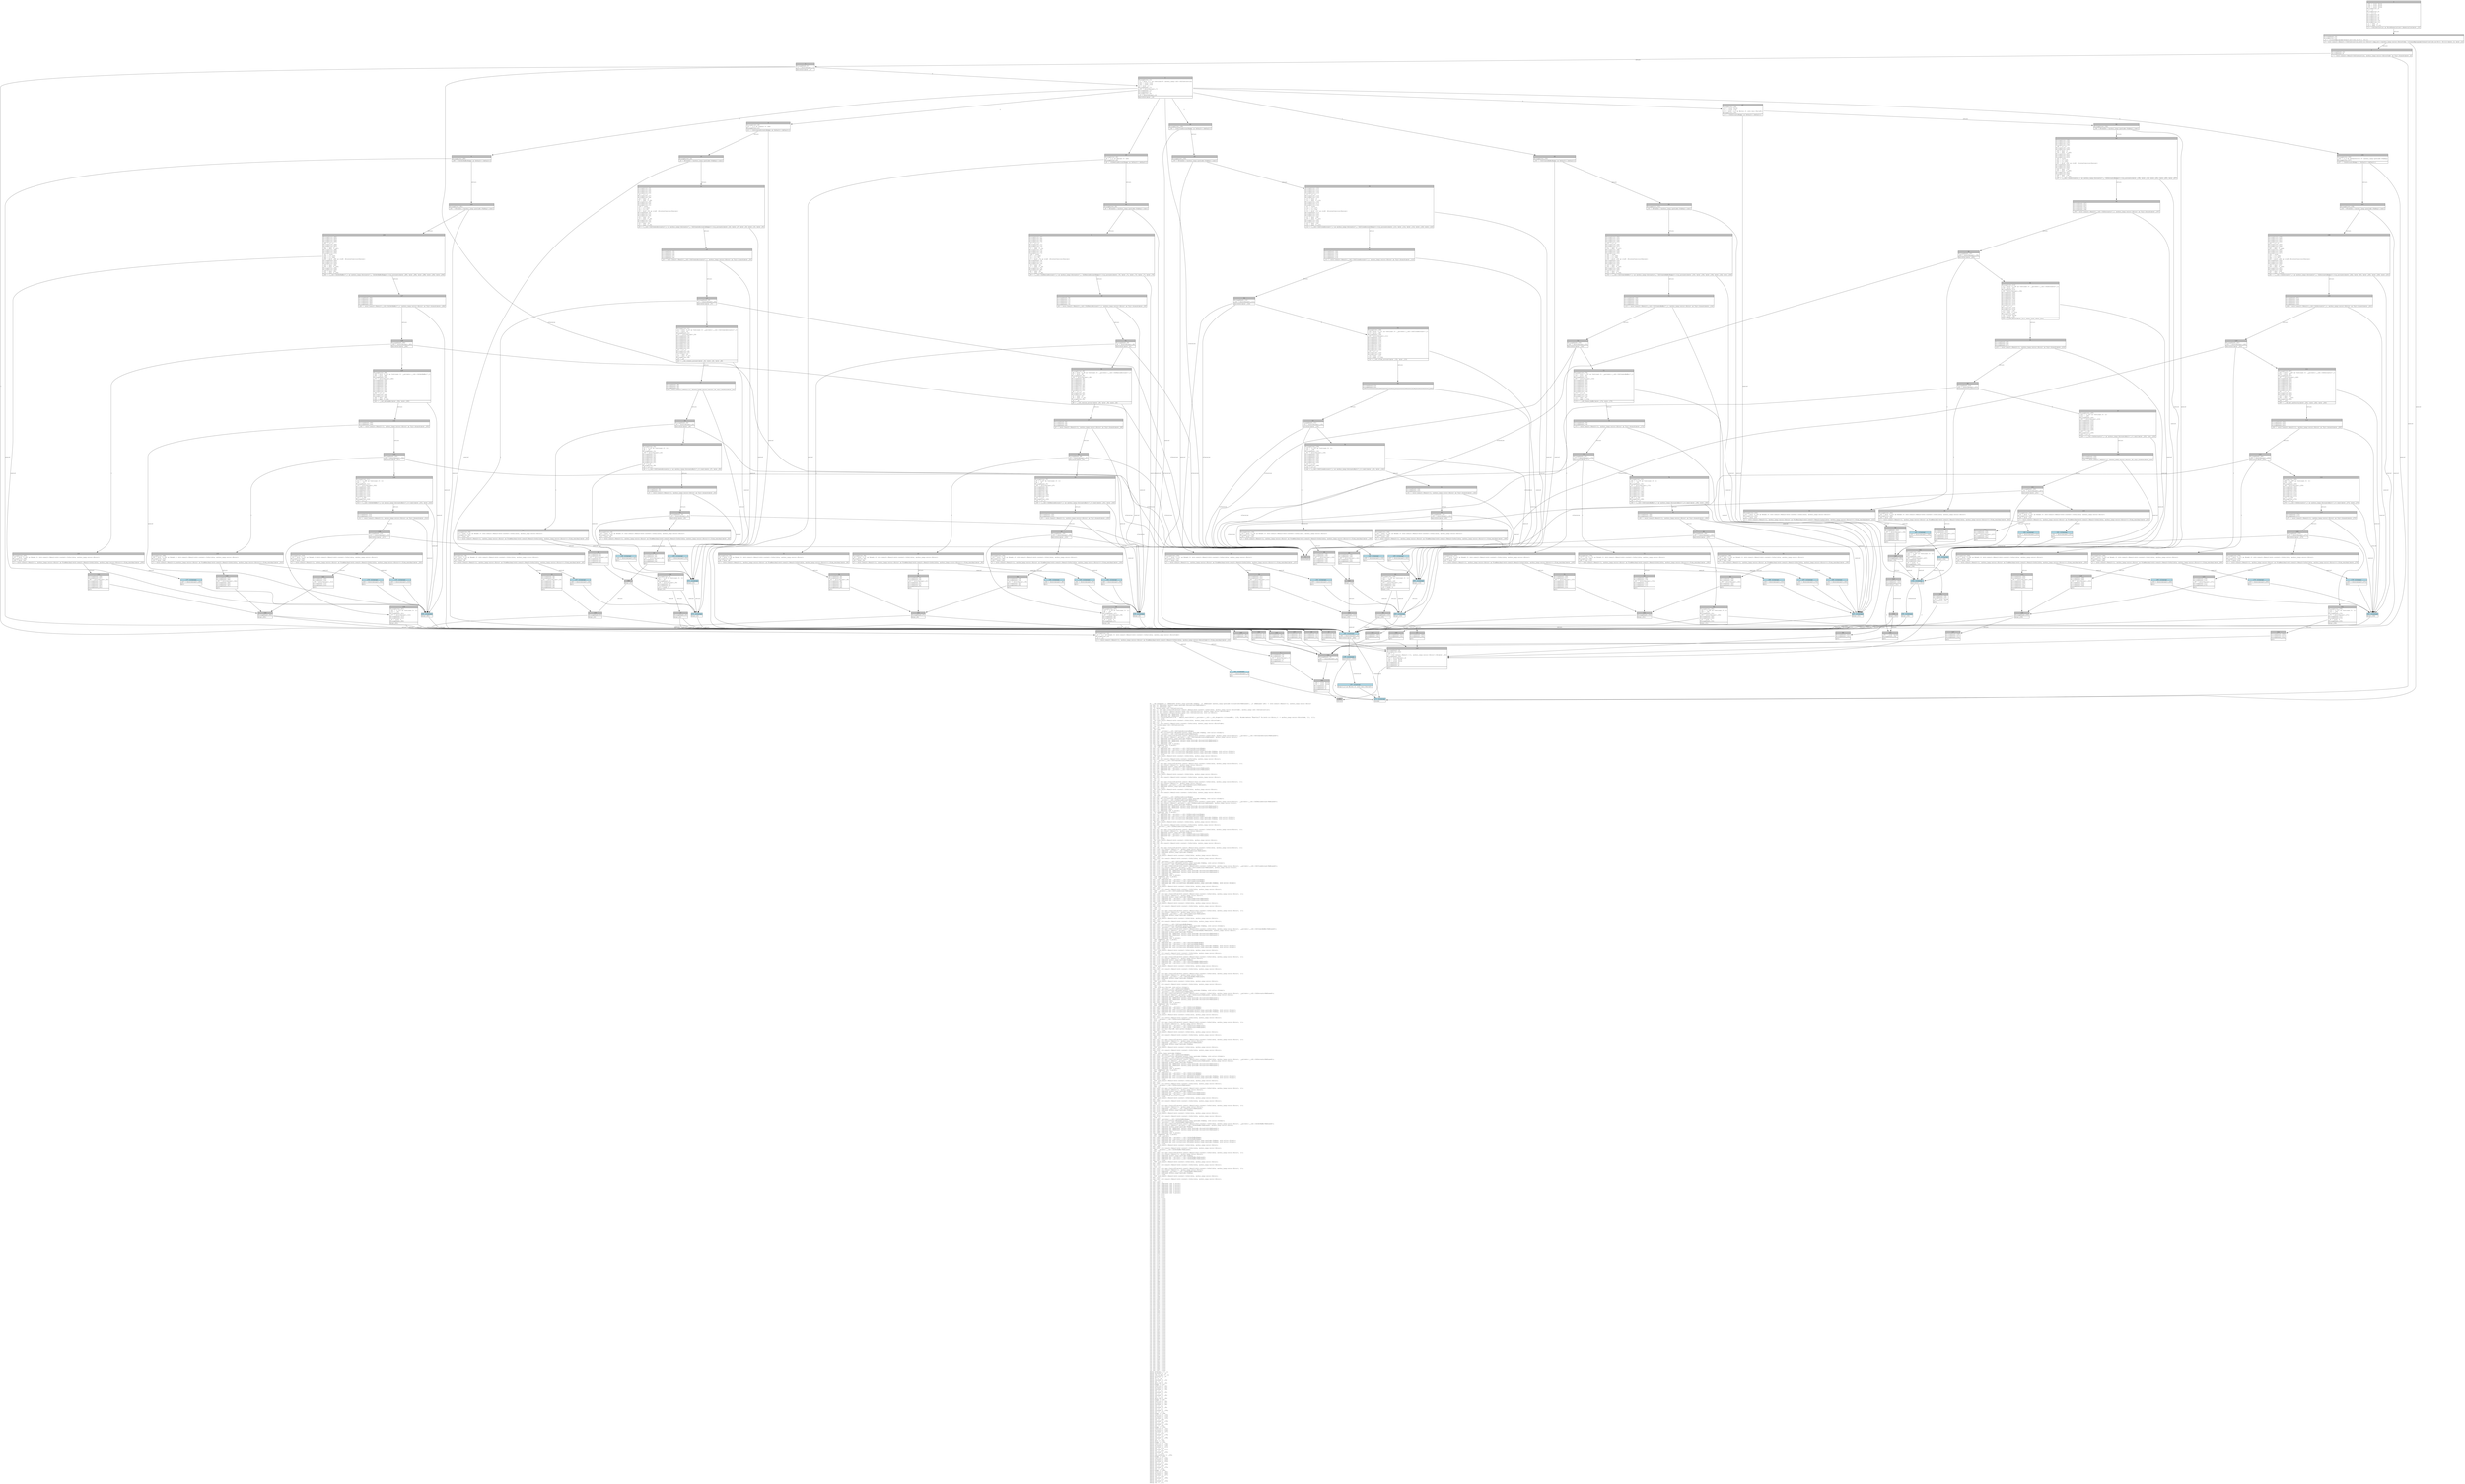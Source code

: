 digraph Mir_0_2789 {
    graph [fontname="Courier, monospace"];
    node [fontname="Courier, monospace"];
    edge [fontname="Courier, monospace"];
    label=<fn __idl_dispatch(_1: &amp;ReErased anchor_lang::prelude::Pubkey, _2: &amp;ReErased [anchor_lang::prelude::AccountInfo&lt;ReErased&gt;], _3: &amp;ReErased [u8]) -&gt; std::result::Result&lt;(), anchor_lang::error::Error&gt;<br align="left"/>let mut _4: &amp;ReErased [anchor_lang::prelude::AccountInfo&lt;ReErased&gt;];<br align="left"/>let mut _5: &amp;ReErased [u8];<br align="left"/>let _6: anchor_lang::idl::IdlInstruction;<br align="left"/>let mut _7: std::ops::ControlFlow&lt;std::result::Result&lt;std::convert::Infallible, anchor_lang::error::ErrorCode&gt;, anchor_lang::idl::IdlInstruction&gt;;<br align="left"/>let mut _8: std::result::Result&lt;anchor_lang::idl::IdlInstruction, anchor_lang::error::ErrorCode&gt;;<br align="left"/>let mut _9: std::result::Result&lt;anchor_lang::idl::IdlInstruction, std::io::Error&gt;;<br align="left"/>let mut _10: &amp;ReErased mut &amp;ReErased [u8];<br align="left"/>let mut _11: &amp;ReErased mut &amp;ReErased [u8];<br align="left"/>let mut _12: Closure(DefId(0:2791 ~ kamino_vault[b3c4]::__private::__idl::__idl_dispatch::{closure#0}), [i32, Binder(extern &quot;RustCall&quot; fn((std::io::Error,)) -&gt; anchor_lang::error::ErrorCode, []), ()]);<br align="left"/>let mut _13: isize;<br align="left"/>let _14: std::result::Result&lt;std::convert::Infallible, anchor_lang::error::ErrorCode&gt;;<br align="left"/>let mut _15: !;<br align="left"/>let mut _16: std::result::Result&lt;std::convert::Infallible, anchor_lang::error::ErrorCode&gt;;<br align="left"/>let _17: anchor_lang::idl::IdlInstruction;<br align="left"/>let _18: ();<br align="left"/>let mut _19: isize;<br align="left"/>let _20: u64;<br align="left"/>let mut _21: __private::__idl::IdlCreateAccountsBumps;<br align="left"/>let mut _22: std::collections::BTreeSet&lt;anchor_lang::prelude::Pubkey, std::alloc::Global&gt;;<br align="left"/>let mut _23: __private::__idl::IdlCreateAccounts&lt;ReErased&gt;;<br align="left"/>let mut _24: std::ops::ControlFlow&lt;std::result::Result&lt;std::convert::Infallible, anchor_lang::error::Error&gt;, __private::__idl::IdlCreateAccounts&lt;ReErased&gt;&gt;;<br align="left"/>let mut _25: std::result::Result&lt;__private::__idl::IdlCreateAccounts&lt;ReErased&gt;, anchor_lang::error::Error&gt;;<br align="left"/>let mut _26: &amp;ReErased anchor_lang::prelude::Pubkey;<br align="left"/>let mut _27: &amp;ReErased mut &amp;ReErased [anchor_lang::prelude::AccountInfo&lt;ReErased&gt;];<br align="left"/>let mut _28: &amp;ReErased mut &amp;ReErased [anchor_lang::prelude::AccountInfo&lt;ReErased&gt;];<br align="left"/>let mut _29: &amp;ReErased [u8];<br align="left"/>let mut _30: &amp;ReErased [u8; 0_usize];<br align="left"/>let _31: &amp;ReErased [u8; 0_usize];<br align="left"/>let _32: [u8; 0_usize];<br align="left"/>let mut _33: &amp;ReErased mut __private::__idl::IdlCreateAccountsBumps;<br align="left"/>let mut _34: &amp;ReErased mut __private::__idl::IdlCreateAccountsBumps;<br align="left"/>let mut _35: &amp;ReErased mut std::collections::BTreeSet&lt;anchor_lang::prelude::Pubkey, std::alloc::Global&gt;;<br align="left"/>let mut _36: &amp;ReErased mut std::collections::BTreeSet&lt;anchor_lang::prelude::Pubkey, std::alloc::Global&gt;;<br align="left"/>let mut _37: isize;<br align="left"/>let _38: std::result::Result&lt;std::convert::Infallible, anchor_lang::error::Error&gt;;<br align="left"/>let mut _39: !;<br align="left"/>let mut _40: std::result::Result&lt;std::convert::Infallible, anchor_lang::error::Error&gt;;<br align="left"/>let _41: __private::__idl::IdlCreateAccounts&lt;ReErased&gt;;<br align="left"/>let _42: ();<br align="left"/>let mut _43: std::ops::ControlFlow&lt;std::result::Result&lt;std::convert::Infallible, anchor_lang::error::Error&gt;, ()&gt;;<br align="left"/>let mut _44: std::result::Result&lt;(), anchor_lang::error::Error&gt;;<br align="left"/>let mut _45: &amp;ReErased anchor_lang::prelude::Pubkey;<br align="left"/>let mut _46: &amp;ReErased mut __private::__idl::IdlCreateAccounts&lt;ReErased&gt;;<br align="left"/>let mut _47: &amp;ReErased mut __private::__idl::IdlCreateAccounts&lt;ReErased&gt;;<br align="left"/>let mut _48: u64;<br align="left"/>let mut _49: isize;<br align="left"/>let _50: std::result::Result&lt;std::convert::Infallible, anchor_lang::error::Error&gt;;<br align="left"/>let mut _51: !;<br align="left"/>let mut _52: std::result::Result&lt;std::convert::Infallible, anchor_lang::error::Error&gt;;<br align="left"/>let _53: ();<br align="left"/>let _54: ();<br align="left"/>let mut _55: std::ops::ControlFlow&lt;std::result::Result&lt;std::convert::Infallible, anchor_lang::error::Error&gt;, ()&gt;;<br align="left"/>let mut _56: std::result::Result&lt;(), anchor_lang::error::Error&gt;;<br align="left"/>let mut _57: &amp;ReErased __private::__idl::IdlCreateAccounts&lt;ReErased&gt;;<br align="left"/>let mut _58: &amp;ReErased anchor_lang::prelude::Pubkey;<br align="left"/>let mut _59: isize;<br align="left"/>let _60: std::result::Result&lt;std::convert::Infallible, anchor_lang::error::Error&gt;;<br align="left"/>let mut _61: !;<br align="left"/>let mut _62: std::result::Result&lt;std::convert::Infallible, anchor_lang::error::Error&gt;;<br align="left"/>let _63: ();<br align="left"/>let _64: u64;<br align="left"/>let mut _65: __private::__idl::IdlResizeAccountBumps;<br align="left"/>let mut _66: std::collections::BTreeSet&lt;anchor_lang::prelude::Pubkey, std::alloc::Global&gt;;<br align="left"/>let mut _67: __private::__idl::IdlResizeAccount&lt;ReErased&gt;;<br align="left"/>let mut _68: std::ops::ControlFlow&lt;std::result::Result&lt;std::convert::Infallible, anchor_lang::error::Error&gt;, __private::__idl::IdlResizeAccount&lt;ReErased&gt;&gt;;<br align="left"/>let mut _69: std::result::Result&lt;__private::__idl::IdlResizeAccount&lt;ReErased&gt;, anchor_lang::error::Error&gt;;<br align="left"/>let mut _70: &amp;ReErased anchor_lang::prelude::Pubkey;<br align="left"/>let mut _71: &amp;ReErased mut &amp;ReErased [anchor_lang::prelude::AccountInfo&lt;ReErased&gt;];<br align="left"/>let mut _72: &amp;ReErased mut &amp;ReErased [anchor_lang::prelude::AccountInfo&lt;ReErased&gt;];<br align="left"/>let mut _73: &amp;ReErased [u8];<br align="left"/>let mut _74: &amp;ReErased [u8; 0_usize];<br align="left"/>let _75: &amp;ReErased [u8; 0_usize];<br align="left"/>let _76: [u8; 0_usize];<br align="left"/>let mut _77: &amp;ReErased mut __private::__idl::IdlResizeAccountBumps;<br align="left"/>let mut _78: &amp;ReErased mut __private::__idl::IdlResizeAccountBumps;<br align="left"/>let mut _79: &amp;ReErased mut std::collections::BTreeSet&lt;anchor_lang::prelude::Pubkey, std::alloc::Global&gt;;<br align="left"/>let mut _80: &amp;ReErased mut std::collections::BTreeSet&lt;anchor_lang::prelude::Pubkey, std::alloc::Global&gt;;<br align="left"/>let mut _81: isize;<br align="left"/>let _82: std::result::Result&lt;std::convert::Infallible, anchor_lang::error::Error&gt;;<br align="left"/>let mut _83: !;<br align="left"/>let mut _84: std::result::Result&lt;std::convert::Infallible, anchor_lang::error::Error&gt;;<br align="left"/>let _85: __private::__idl::IdlResizeAccount&lt;ReErased&gt;;<br align="left"/>let _86: ();<br align="left"/>let mut _87: std::ops::ControlFlow&lt;std::result::Result&lt;std::convert::Infallible, anchor_lang::error::Error&gt;, ()&gt;;<br align="left"/>let mut _88: std::result::Result&lt;(), anchor_lang::error::Error&gt;;<br align="left"/>let mut _89: &amp;ReErased anchor_lang::prelude::Pubkey;<br align="left"/>let mut _90: &amp;ReErased mut __private::__idl::IdlResizeAccount&lt;ReErased&gt;;<br align="left"/>let mut _91: &amp;ReErased mut __private::__idl::IdlResizeAccount&lt;ReErased&gt;;<br align="left"/>let mut _92: u64;<br align="left"/>let mut _93: isize;<br align="left"/>let _94: std::result::Result&lt;std::convert::Infallible, anchor_lang::error::Error&gt;;<br align="left"/>let mut _95: !;<br align="left"/>let mut _96: std::result::Result&lt;std::convert::Infallible, anchor_lang::error::Error&gt;;<br align="left"/>let _97: ();<br align="left"/>let _98: ();<br align="left"/>let mut _99: std::ops::ControlFlow&lt;std::result::Result&lt;std::convert::Infallible, anchor_lang::error::Error&gt;, ()&gt;;<br align="left"/>let mut _100: std::result::Result&lt;(), anchor_lang::error::Error&gt;;<br align="left"/>let mut _101: &amp;ReErased __private::__idl::IdlResizeAccount&lt;ReErased&gt;;<br align="left"/>let mut _102: &amp;ReErased anchor_lang::prelude::Pubkey;<br align="left"/>let mut _103: isize;<br align="left"/>let _104: std::result::Result&lt;std::convert::Infallible, anchor_lang::error::Error&gt;;<br align="left"/>let mut _105: !;<br align="left"/>let mut _106: std::result::Result&lt;std::convert::Infallible, anchor_lang::error::Error&gt;;<br align="left"/>let _107: ();<br align="left"/>let mut _108: __private::__idl::IdlCloseAccountBumps;<br align="left"/>let mut _109: std::collections::BTreeSet&lt;anchor_lang::prelude::Pubkey, std::alloc::Global&gt;;<br align="left"/>let mut _110: __private::__idl::IdlCloseAccount&lt;ReErased&gt;;<br align="left"/>let mut _111: std::ops::ControlFlow&lt;std::result::Result&lt;std::convert::Infallible, anchor_lang::error::Error&gt;, __private::__idl::IdlCloseAccount&lt;ReErased&gt;&gt;;<br align="left"/>let mut _112: std::result::Result&lt;__private::__idl::IdlCloseAccount&lt;ReErased&gt;, anchor_lang::error::Error&gt;;<br align="left"/>let mut _113: &amp;ReErased anchor_lang::prelude::Pubkey;<br align="left"/>let mut _114: &amp;ReErased mut &amp;ReErased [anchor_lang::prelude::AccountInfo&lt;ReErased&gt;];<br align="left"/>let mut _115: &amp;ReErased mut &amp;ReErased [anchor_lang::prelude::AccountInfo&lt;ReErased&gt;];<br align="left"/>let mut _116: &amp;ReErased [u8];<br align="left"/>let mut _117: &amp;ReErased [u8; 0_usize];<br align="left"/>let _118: &amp;ReErased [u8; 0_usize];<br align="left"/>let _119: [u8; 0_usize];<br align="left"/>let mut _120: &amp;ReErased mut __private::__idl::IdlCloseAccountBumps;<br align="left"/>let mut _121: &amp;ReErased mut __private::__idl::IdlCloseAccountBumps;<br align="left"/>let mut _122: &amp;ReErased mut std::collections::BTreeSet&lt;anchor_lang::prelude::Pubkey, std::alloc::Global&gt;;<br align="left"/>let mut _123: &amp;ReErased mut std::collections::BTreeSet&lt;anchor_lang::prelude::Pubkey, std::alloc::Global&gt;;<br align="left"/>let mut _124: isize;<br align="left"/>let _125: std::result::Result&lt;std::convert::Infallible, anchor_lang::error::Error&gt;;<br align="left"/>let mut _126: !;<br align="left"/>let mut _127: std::result::Result&lt;std::convert::Infallible, anchor_lang::error::Error&gt;;<br align="left"/>let _128: __private::__idl::IdlCloseAccount&lt;ReErased&gt;;<br align="left"/>let _129: ();<br align="left"/>let mut _130: std::ops::ControlFlow&lt;std::result::Result&lt;std::convert::Infallible, anchor_lang::error::Error&gt;, ()&gt;;<br align="left"/>let mut _131: std::result::Result&lt;(), anchor_lang::error::Error&gt;;<br align="left"/>let mut _132: &amp;ReErased anchor_lang::prelude::Pubkey;<br align="left"/>let mut _133: &amp;ReErased mut __private::__idl::IdlCloseAccount&lt;ReErased&gt;;<br align="left"/>let mut _134: &amp;ReErased mut __private::__idl::IdlCloseAccount&lt;ReErased&gt;;<br align="left"/>let mut _135: isize;<br align="left"/>let _136: std::result::Result&lt;std::convert::Infallible, anchor_lang::error::Error&gt;;<br align="left"/>let mut _137: !;<br align="left"/>let mut _138: std::result::Result&lt;std::convert::Infallible, anchor_lang::error::Error&gt;;<br align="left"/>let _139: ();<br align="left"/>let _140: ();<br align="left"/>let mut _141: std::ops::ControlFlow&lt;std::result::Result&lt;std::convert::Infallible, anchor_lang::error::Error&gt;, ()&gt;;<br align="left"/>let mut _142: std::result::Result&lt;(), anchor_lang::error::Error&gt;;<br align="left"/>let mut _143: &amp;ReErased __private::__idl::IdlCloseAccount&lt;ReErased&gt;;<br align="left"/>let mut _144: &amp;ReErased anchor_lang::prelude::Pubkey;<br align="left"/>let mut _145: isize;<br align="left"/>let _146: std::result::Result&lt;std::convert::Infallible, anchor_lang::error::Error&gt;;<br align="left"/>let mut _147: !;<br align="left"/>let mut _148: std::result::Result&lt;std::convert::Infallible, anchor_lang::error::Error&gt;;<br align="left"/>let _149: ();<br align="left"/>let mut _150: __private::__idl::IdlCreateBufferBumps;<br align="left"/>let mut _151: std::collections::BTreeSet&lt;anchor_lang::prelude::Pubkey, std::alloc::Global&gt;;<br align="left"/>let mut _152: __private::__idl::IdlCreateBuffer&lt;ReErased&gt;;<br align="left"/>let mut _153: std::ops::ControlFlow&lt;std::result::Result&lt;std::convert::Infallible, anchor_lang::error::Error&gt;, __private::__idl::IdlCreateBuffer&lt;ReErased&gt;&gt;;<br align="left"/>let mut _154: std::result::Result&lt;__private::__idl::IdlCreateBuffer&lt;ReErased&gt;, anchor_lang::error::Error&gt;;<br align="left"/>let mut _155: &amp;ReErased anchor_lang::prelude::Pubkey;<br align="left"/>let mut _156: &amp;ReErased mut &amp;ReErased [anchor_lang::prelude::AccountInfo&lt;ReErased&gt;];<br align="left"/>let mut _157: &amp;ReErased mut &amp;ReErased [anchor_lang::prelude::AccountInfo&lt;ReErased&gt;];<br align="left"/>let mut _158: &amp;ReErased [u8];<br align="left"/>let mut _159: &amp;ReErased [u8; 0_usize];<br align="left"/>let _160: &amp;ReErased [u8; 0_usize];<br align="left"/>let _161: [u8; 0_usize];<br align="left"/>let mut _162: &amp;ReErased mut __private::__idl::IdlCreateBufferBumps;<br align="left"/>let mut _163: &amp;ReErased mut __private::__idl::IdlCreateBufferBumps;<br align="left"/>let mut _164: &amp;ReErased mut std::collections::BTreeSet&lt;anchor_lang::prelude::Pubkey, std::alloc::Global&gt;;<br align="left"/>let mut _165: &amp;ReErased mut std::collections::BTreeSet&lt;anchor_lang::prelude::Pubkey, std::alloc::Global&gt;;<br align="left"/>let mut _166: isize;<br align="left"/>let _167: std::result::Result&lt;std::convert::Infallible, anchor_lang::error::Error&gt;;<br align="left"/>let mut _168: !;<br align="left"/>let mut _169: std::result::Result&lt;std::convert::Infallible, anchor_lang::error::Error&gt;;<br align="left"/>let _170: __private::__idl::IdlCreateBuffer&lt;ReErased&gt;;<br align="left"/>let _171: ();<br align="left"/>let mut _172: std::ops::ControlFlow&lt;std::result::Result&lt;std::convert::Infallible, anchor_lang::error::Error&gt;, ()&gt;;<br align="left"/>let mut _173: std::result::Result&lt;(), anchor_lang::error::Error&gt;;<br align="left"/>let mut _174: &amp;ReErased anchor_lang::prelude::Pubkey;<br align="left"/>let mut _175: &amp;ReErased mut __private::__idl::IdlCreateBuffer&lt;ReErased&gt;;<br align="left"/>let mut _176: &amp;ReErased mut __private::__idl::IdlCreateBuffer&lt;ReErased&gt;;<br align="left"/>let mut _177: isize;<br align="left"/>let _178: std::result::Result&lt;std::convert::Infallible, anchor_lang::error::Error&gt;;<br align="left"/>let mut _179: !;<br align="left"/>let mut _180: std::result::Result&lt;std::convert::Infallible, anchor_lang::error::Error&gt;;<br align="left"/>let _181: ();<br align="left"/>let _182: ();<br align="left"/>let mut _183: std::ops::ControlFlow&lt;std::result::Result&lt;std::convert::Infallible, anchor_lang::error::Error&gt;, ()&gt;;<br align="left"/>let mut _184: std::result::Result&lt;(), anchor_lang::error::Error&gt;;<br align="left"/>let mut _185: &amp;ReErased __private::__idl::IdlCreateBuffer&lt;ReErased&gt;;<br align="left"/>let mut _186: &amp;ReErased anchor_lang::prelude::Pubkey;<br align="left"/>let mut _187: isize;<br align="left"/>let _188: std::result::Result&lt;std::convert::Infallible, anchor_lang::error::Error&gt;;<br align="left"/>let mut _189: !;<br align="left"/>let mut _190: std::result::Result&lt;std::convert::Infallible, anchor_lang::error::Error&gt;;<br align="left"/>let _191: ();<br align="left"/>let _192: std::vec::Vec&lt;u8, std::alloc::Global&gt;;<br align="left"/>let mut _193: __private::__idl::IdlAccountsBumps;<br align="left"/>let mut _194: std::collections::BTreeSet&lt;anchor_lang::prelude::Pubkey, std::alloc::Global&gt;;<br align="left"/>let mut _195: __private::__idl::IdlAccounts&lt;ReErased&gt;;<br align="left"/>let mut _196: std::ops::ControlFlow&lt;std::result::Result&lt;std::convert::Infallible, anchor_lang::error::Error&gt;, __private::__idl::IdlAccounts&lt;ReErased&gt;&gt;;<br align="left"/>let mut _197: std::result::Result&lt;__private::__idl::IdlAccounts&lt;ReErased&gt;, anchor_lang::error::Error&gt;;<br align="left"/>let mut _198: &amp;ReErased anchor_lang::prelude::Pubkey;<br align="left"/>let mut _199: &amp;ReErased mut &amp;ReErased [anchor_lang::prelude::AccountInfo&lt;ReErased&gt;];<br align="left"/>let mut _200: &amp;ReErased mut &amp;ReErased [anchor_lang::prelude::AccountInfo&lt;ReErased&gt;];<br align="left"/>let mut _201: &amp;ReErased [u8];<br align="left"/>let mut _202: &amp;ReErased [u8; 0_usize];<br align="left"/>let _203: &amp;ReErased [u8; 0_usize];<br align="left"/>let _204: [u8; 0_usize];<br align="left"/>let mut _205: &amp;ReErased mut __private::__idl::IdlAccountsBumps;<br align="left"/>let mut _206: &amp;ReErased mut __private::__idl::IdlAccountsBumps;<br align="left"/>let mut _207: &amp;ReErased mut std::collections::BTreeSet&lt;anchor_lang::prelude::Pubkey, std::alloc::Global&gt;;<br align="left"/>let mut _208: &amp;ReErased mut std::collections::BTreeSet&lt;anchor_lang::prelude::Pubkey, std::alloc::Global&gt;;<br align="left"/>let mut _209: isize;<br align="left"/>let _210: std::result::Result&lt;std::convert::Infallible, anchor_lang::error::Error&gt;;<br align="left"/>let mut _211: !;<br align="left"/>let mut _212: std::result::Result&lt;std::convert::Infallible, anchor_lang::error::Error&gt;;<br align="left"/>let _213: __private::__idl::IdlAccounts&lt;ReErased&gt;;<br align="left"/>let _214: ();<br align="left"/>let mut _215: std::ops::ControlFlow&lt;std::result::Result&lt;std::convert::Infallible, anchor_lang::error::Error&gt;, ()&gt;;<br align="left"/>let mut _216: std::result::Result&lt;(), anchor_lang::error::Error&gt;;<br align="left"/>let mut _217: &amp;ReErased anchor_lang::prelude::Pubkey;<br align="left"/>let mut _218: &amp;ReErased mut __private::__idl::IdlAccounts&lt;ReErased&gt;;<br align="left"/>let mut _219: &amp;ReErased mut __private::__idl::IdlAccounts&lt;ReErased&gt;;<br align="left"/>let mut _220: std::vec::Vec&lt;u8, std::alloc::Global&gt;;<br align="left"/>let mut _221: isize;<br align="left"/>let _222: std::result::Result&lt;std::convert::Infallible, anchor_lang::error::Error&gt;;<br align="left"/>let mut _223: !;<br align="left"/>let mut _224: std::result::Result&lt;std::convert::Infallible, anchor_lang::error::Error&gt;;<br align="left"/>let _225: ();<br align="left"/>let _226: ();<br align="left"/>let mut _227: std::ops::ControlFlow&lt;std::result::Result&lt;std::convert::Infallible, anchor_lang::error::Error&gt;, ()&gt;;<br align="left"/>let mut _228: std::result::Result&lt;(), anchor_lang::error::Error&gt;;<br align="left"/>let mut _229: &amp;ReErased __private::__idl::IdlAccounts&lt;ReErased&gt;;<br align="left"/>let mut _230: &amp;ReErased anchor_lang::prelude::Pubkey;<br align="left"/>let mut _231: isize;<br align="left"/>let _232: std::result::Result&lt;std::convert::Infallible, anchor_lang::error::Error&gt;;<br align="left"/>let mut _233: !;<br align="left"/>let mut _234: std::result::Result&lt;std::convert::Infallible, anchor_lang::error::Error&gt;;<br align="left"/>let _235: ();<br align="left"/>let _236: anchor_lang::prelude::Pubkey;<br align="left"/>let mut _237: __private::__idl::IdlAccountsBumps;<br align="left"/>let mut _238: std::collections::BTreeSet&lt;anchor_lang::prelude::Pubkey, std::alloc::Global&gt;;<br align="left"/>let mut _239: __private::__idl::IdlAccounts&lt;ReErased&gt;;<br align="left"/>let mut _240: std::ops::ControlFlow&lt;std::result::Result&lt;std::convert::Infallible, anchor_lang::error::Error&gt;, __private::__idl::IdlAccounts&lt;ReErased&gt;&gt;;<br align="left"/>let mut _241: std::result::Result&lt;__private::__idl::IdlAccounts&lt;ReErased&gt;, anchor_lang::error::Error&gt;;<br align="left"/>let mut _242: &amp;ReErased anchor_lang::prelude::Pubkey;<br align="left"/>let mut _243: &amp;ReErased mut &amp;ReErased [anchor_lang::prelude::AccountInfo&lt;ReErased&gt;];<br align="left"/>let mut _244: &amp;ReErased mut &amp;ReErased [anchor_lang::prelude::AccountInfo&lt;ReErased&gt;];<br align="left"/>let mut _245: &amp;ReErased [u8];<br align="left"/>let mut _246: &amp;ReErased [u8; 0_usize];<br align="left"/>let _247: &amp;ReErased [u8; 0_usize];<br align="left"/>let _248: [u8; 0_usize];<br align="left"/>let mut _249: &amp;ReErased mut __private::__idl::IdlAccountsBumps;<br align="left"/>let mut _250: &amp;ReErased mut __private::__idl::IdlAccountsBumps;<br align="left"/>let mut _251: &amp;ReErased mut std::collections::BTreeSet&lt;anchor_lang::prelude::Pubkey, std::alloc::Global&gt;;<br align="left"/>let mut _252: &amp;ReErased mut std::collections::BTreeSet&lt;anchor_lang::prelude::Pubkey, std::alloc::Global&gt;;<br align="left"/>let mut _253: isize;<br align="left"/>let _254: std::result::Result&lt;std::convert::Infallible, anchor_lang::error::Error&gt;;<br align="left"/>let mut _255: !;<br align="left"/>let mut _256: std::result::Result&lt;std::convert::Infallible, anchor_lang::error::Error&gt;;<br align="left"/>let _257: __private::__idl::IdlAccounts&lt;ReErased&gt;;<br align="left"/>let _258: ();<br align="left"/>let mut _259: std::ops::ControlFlow&lt;std::result::Result&lt;std::convert::Infallible, anchor_lang::error::Error&gt;, ()&gt;;<br align="left"/>let mut _260: std::result::Result&lt;(), anchor_lang::error::Error&gt;;<br align="left"/>let mut _261: &amp;ReErased anchor_lang::prelude::Pubkey;<br align="left"/>let mut _262: &amp;ReErased mut __private::__idl::IdlAccounts&lt;ReErased&gt;;<br align="left"/>let mut _263: &amp;ReErased mut __private::__idl::IdlAccounts&lt;ReErased&gt;;<br align="left"/>let mut _264: anchor_lang::prelude::Pubkey;<br align="left"/>let mut _265: isize;<br align="left"/>let _266: std::result::Result&lt;std::convert::Infallible, anchor_lang::error::Error&gt;;<br align="left"/>let mut _267: !;<br align="left"/>let mut _268: std::result::Result&lt;std::convert::Infallible, anchor_lang::error::Error&gt;;<br align="left"/>let _269: ();<br align="left"/>let _270: ();<br align="left"/>let mut _271: std::ops::ControlFlow&lt;std::result::Result&lt;std::convert::Infallible, anchor_lang::error::Error&gt;, ()&gt;;<br align="left"/>let mut _272: std::result::Result&lt;(), anchor_lang::error::Error&gt;;<br align="left"/>let mut _273: &amp;ReErased __private::__idl::IdlAccounts&lt;ReErased&gt;;<br align="left"/>let mut _274: &amp;ReErased anchor_lang::prelude::Pubkey;<br align="left"/>let mut _275: isize;<br align="left"/>let _276: std::result::Result&lt;std::convert::Infallible, anchor_lang::error::Error&gt;;<br align="left"/>let mut _277: !;<br align="left"/>let mut _278: std::result::Result&lt;std::convert::Infallible, anchor_lang::error::Error&gt;;<br align="left"/>let _279: ();<br align="left"/>let mut _280: __private::__idl::IdlSetBufferBumps;<br align="left"/>let mut _281: std::collections::BTreeSet&lt;anchor_lang::prelude::Pubkey, std::alloc::Global&gt;;<br align="left"/>let mut _282: __private::__idl::IdlSetBuffer&lt;ReErased&gt;;<br align="left"/>let mut _283: std::ops::ControlFlow&lt;std::result::Result&lt;std::convert::Infallible, anchor_lang::error::Error&gt;, __private::__idl::IdlSetBuffer&lt;ReErased&gt;&gt;;<br align="left"/>let mut _284: std::result::Result&lt;__private::__idl::IdlSetBuffer&lt;ReErased&gt;, anchor_lang::error::Error&gt;;<br align="left"/>let mut _285: &amp;ReErased anchor_lang::prelude::Pubkey;<br align="left"/>let mut _286: &amp;ReErased mut &amp;ReErased [anchor_lang::prelude::AccountInfo&lt;ReErased&gt;];<br align="left"/>let mut _287: &amp;ReErased mut &amp;ReErased [anchor_lang::prelude::AccountInfo&lt;ReErased&gt;];<br align="left"/>let mut _288: &amp;ReErased [u8];<br align="left"/>let mut _289: &amp;ReErased [u8; 0_usize];<br align="left"/>let _290: &amp;ReErased [u8; 0_usize];<br align="left"/>let _291: [u8; 0_usize];<br align="left"/>let mut _292: &amp;ReErased mut __private::__idl::IdlSetBufferBumps;<br align="left"/>let mut _293: &amp;ReErased mut __private::__idl::IdlSetBufferBumps;<br align="left"/>let mut _294: &amp;ReErased mut std::collections::BTreeSet&lt;anchor_lang::prelude::Pubkey, std::alloc::Global&gt;;<br align="left"/>let mut _295: &amp;ReErased mut std::collections::BTreeSet&lt;anchor_lang::prelude::Pubkey, std::alloc::Global&gt;;<br align="left"/>let mut _296: isize;<br align="left"/>let _297: std::result::Result&lt;std::convert::Infallible, anchor_lang::error::Error&gt;;<br align="left"/>let mut _298: !;<br align="left"/>let mut _299: std::result::Result&lt;std::convert::Infallible, anchor_lang::error::Error&gt;;<br align="left"/>let _300: __private::__idl::IdlSetBuffer&lt;ReErased&gt;;<br align="left"/>let _301: ();<br align="left"/>let mut _302: std::ops::ControlFlow&lt;std::result::Result&lt;std::convert::Infallible, anchor_lang::error::Error&gt;, ()&gt;;<br align="left"/>let mut _303: std::result::Result&lt;(), anchor_lang::error::Error&gt;;<br align="left"/>let mut _304: &amp;ReErased anchor_lang::prelude::Pubkey;<br align="left"/>let mut _305: &amp;ReErased mut __private::__idl::IdlSetBuffer&lt;ReErased&gt;;<br align="left"/>let mut _306: &amp;ReErased mut __private::__idl::IdlSetBuffer&lt;ReErased&gt;;<br align="left"/>let mut _307: isize;<br align="left"/>let _308: std::result::Result&lt;std::convert::Infallible, anchor_lang::error::Error&gt;;<br align="left"/>let mut _309: !;<br align="left"/>let mut _310: std::result::Result&lt;std::convert::Infallible, anchor_lang::error::Error&gt;;<br align="left"/>let _311: ();<br align="left"/>let _312: ();<br align="left"/>let mut _313: std::ops::ControlFlow&lt;std::result::Result&lt;std::convert::Infallible, anchor_lang::error::Error&gt;, ()&gt;;<br align="left"/>let mut _314: std::result::Result&lt;(), anchor_lang::error::Error&gt;;<br align="left"/>let mut _315: &amp;ReErased __private::__idl::IdlSetBuffer&lt;ReErased&gt;;<br align="left"/>let mut _316: &amp;ReErased anchor_lang::prelude::Pubkey;<br align="left"/>let mut _317: isize;<br align="left"/>let _318: std::result::Result&lt;std::convert::Infallible, anchor_lang::error::Error&gt;;<br align="left"/>let mut _319: !;<br align="left"/>let mut _320: std::result::Result&lt;std::convert::Infallible, anchor_lang::error::Error&gt;;<br align="left"/>let _321: ();<br align="left"/>let mut _322: ();<br align="left"/>let mut _323: &amp;ReErased [u8; 0_usize];<br align="left"/>let mut _324: &amp;ReErased [u8; 0_usize];<br align="left"/>let mut _325: &amp;ReErased [u8; 0_usize];<br align="left"/>let mut _326: &amp;ReErased [u8; 0_usize];<br align="left"/>let mut _327: &amp;ReErased [u8; 0_usize];<br align="left"/>let mut _328: &amp;ReErased [u8; 0_usize];<br align="left"/>let mut _329: &amp;ReErased [u8; 0_usize];<br align="left"/>let mut _330: bool;<br align="left"/>let mut _331: bool;<br align="left"/>let mut _332: bool;<br align="left"/>let mut _333: isize;<br align="left"/>let mut _334: isize;<br align="left"/>let mut _335: isize;<br align="left"/>let mut _336: isize;<br align="left"/>let mut _337: isize;<br align="left"/>let mut _338: isize;<br align="left"/>let mut _339: isize;<br align="left"/>let mut _340: isize;<br align="left"/>let mut _341: isize;<br align="left"/>let mut _342: isize;<br align="left"/>let mut _343: isize;<br align="left"/>let mut _344: isize;<br align="left"/>let mut _345: isize;<br align="left"/>let mut _346: isize;<br align="left"/>let mut _347: isize;<br align="left"/>let mut _348: isize;<br align="left"/>let mut _349: isize;<br align="left"/>let mut _350: isize;<br align="left"/>let mut _351: isize;<br align="left"/>let mut _352: isize;<br align="left"/>let mut _353: isize;<br align="left"/>let mut _354: isize;<br align="left"/>let mut _355: isize;<br align="left"/>let mut _356: isize;<br align="left"/>let mut _357: isize;<br align="left"/>let mut _358: isize;<br align="left"/>let mut _359: isize;<br align="left"/>let mut _360: isize;<br align="left"/>let mut _361: isize;<br align="left"/>let mut _362: isize;<br align="left"/>let mut _363: isize;<br align="left"/>let mut _364: isize;<br align="left"/>let mut _365: isize;<br align="left"/>let mut _366: isize;<br align="left"/>let mut _367: isize;<br align="left"/>let mut _368: isize;<br align="left"/>let mut _369: isize;<br align="left"/>let mut _370: isize;<br align="left"/>let mut _371: isize;<br align="left"/>let mut _372: isize;<br align="left"/>let mut _373: isize;<br align="left"/>let mut _374: isize;<br align="left"/>let mut _375: isize;<br align="left"/>let mut _376: isize;<br align="left"/>let mut _377: isize;<br align="left"/>let mut _378: isize;<br align="left"/>let mut _379: isize;<br align="left"/>let mut _380: isize;<br align="left"/>let mut _381: isize;<br align="left"/>let mut _382: isize;<br align="left"/>let mut _383: isize;<br align="left"/>let mut _384: isize;<br align="left"/>let mut _385: isize;<br align="left"/>let mut _386: isize;<br align="left"/>let mut _387: isize;<br align="left"/>let mut _388: isize;<br align="left"/>let mut _389: isize;<br align="left"/>let mut _390: isize;<br align="left"/>let mut _391: isize;<br align="left"/>let mut _392: isize;<br align="left"/>let mut _393: isize;<br align="left"/>let mut _394: isize;<br align="left"/>let mut _395: isize;<br align="left"/>let mut _396: isize;<br align="left"/>let mut _397: isize;<br align="left"/>let mut _398: isize;<br align="left"/>let mut _399: isize;<br align="left"/>let mut _400: isize;<br align="left"/>let mut _401: isize;<br align="left"/>let mut _402: isize;<br align="left"/>let mut _403: isize;<br align="left"/>let mut _404: isize;<br align="left"/>let mut _405: isize;<br align="left"/>let mut _406: isize;<br align="left"/>let mut _407: isize;<br align="left"/>let mut _408: isize;<br align="left"/>let mut _409: isize;<br align="left"/>let mut _410: isize;<br align="left"/>let mut _411: isize;<br align="left"/>let mut _412: isize;<br align="left"/>let mut _413: isize;<br align="left"/>let mut _414: isize;<br align="left"/>let mut _415: isize;<br align="left"/>let mut _416: isize;<br align="left"/>let mut _417: isize;<br align="left"/>let mut _418: isize;<br align="left"/>let mut _419: isize;<br align="left"/>let mut _420: isize;<br align="left"/>let mut _421: isize;<br align="left"/>let mut _422: isize;<br align="left"/>let mut _423: isize;<br align="left"/>let mut _424: isize;<br align="left"/>let mut _425: isize;<br align="left"/>let mut _426: isize;<br align="left"/>let mut _427: isize;<br align="left"/>let mut _428: isize;<br align="left"/>let mut _429: isize;<br align="left"/>let mut _430: isize;<br align="left"/>let mut _431: isize;<br align="left"/>let mut _432: isize;<br align="left"/>let mut _433: isize;<br align="left"/>let mut _434: isize;<br align="left"/>let mut _435: isize;<br align="left"/>let mut _436: isize;<br align="left"/>let mut _437: isize;<br align="left"/>let mut _438: isize;<br align="left"/>let mut _439: isize;<br align="left"/>let mut _440: isize;<br align="left"/>let mut _441: isize;<br align="left"/>let mut _442: isize;<br align="left"/>let mut _443: isize;<br align="left"/>let mut _444: isize;<br align="left"/>let mut _445: isize;<br align="left"/>let mut _446: isize;<br align="left"/>let mut _447: isize;<br align="left"/>debug program_id =&gt; _1;<br align="left"/>debug accounts =&gt; _2;<br align="left"/>debug idl_ix_data =&gt; _3;<br align="left"/>debug accounts =&gt; _4;<br align="left"/>debug data =&gt; _5;<br align="left"/>debug ix =&gt; _6;<br align="left"/>debug residual =&gt; _14;<br align="left"/>debug val =&gt; _17;<br align="left"/>debug data_len =&gt; _20;<br align="left"/>debug bumps =&gt; _21;<br align="left"/>debug reallocs =&gt; _22;<br align="left"/>debug accounts =&gt; _23;<br align="left"/>debug residual =&gt; _38;<br align="left"/>debug val =&gt; _41;<br align="left"/>debug residual =&gt; _50;<br align="left"/>debug val =&gt; _53;<br align="left"/>debug residual =&gt; _60;<br align="left"/>debug val =&gt; _63;<br align="left"/>debug data_len =&gt; _64;<br align="left"/>debug bumps =&gt; _65;<br align="left"/>debug reallocs =&gt; _66;<br align="left"/>debug accounts =&gt; _67;<br align="left"/>debug residual =&gt; _82;<br align="left"/>debug val =&gt; _85;<br align="left"/>debug residual =&gt; _94;<br align="left"/>debug val =&gt; _97;<br align="left"/>debug residual =&gt; _104;<br align="left"/>debug val =&gt; _107;<br align="left"/>debug bumps =&gt; _108;<br align="left"/>debug reallocs =&gt; _109;<br align="left"/>debug accounts =&gt; _110;<br align="left"/>debug residual =&gt; _125;<br align="left"/>debug val =&gt; _128;<br align="left"/>debug residual =&gt; _136;<br align="left"/>debug val =&gt; _139;<br align="left"/>debug residual =&gt; _146;<br align="left"/>debug val =&gt; _149;<br align="left"/>debug bumps =&gt; _150;<br align="left"/>debug reallocs =&gt; _151;<br align="left"/>debug accounts =&gt; _152;<br align="left"/>debug residual =&gt; _167;<br align="left"/>debug val =&gt; _170;<br align="left"/>debug residual =&gt; _178;<br align="left"/>debug val =&gt; _181;<br align="left"/>debug residual =&gt; _188;<br align="left"/>debug val =&gt; _191;<br align="left"/>debug data =&gt; _192;<br align="left"/>debug bumps =&gt; _193;<br align="left"/>debug reallocs =&gt; _194;<br align="left"/>debug accounts =&gt; _195;<br align="left"/>debug residual =&gt; _210;<br align="left"/>debug val =&gt; _213;<br align="left"/>debug residual =&gt; _222;<br align="left"/>debug val =&gt; _225;<br align="left"/>debug residual =&gt; _232;<br align="left"/>debug val =&gt; _235;<br align="left"/>debug new_authority =&gt; _236;<br align="left"/>debug bumps =&gt; _237;<br align="left"/>debug reallocs =&gt; _238;<br align="left"/>debug accounts =&gt; _239;<br align="left"/>debug residual =&gt; _254;<br align="left"/>debug val =&gt; _257;<br align="left"/>debug residual =&gt; _266;<br align="left"/>debug val =&gt; _269;<br align="left"/>debug residual =&gt; _276;<br align="left"/>debug val =&gt; _279;<br align="left"/>debug bumps =&gt; _280;<br align="left"/>debug reallocs =&gt; _281;<br align="left"/>debug accounts =&gt; _282;<br align="left"/>debug residual =&gt; _297;<br align="left"/>debug val =&gt; _300;<br align="left"/>debug residual =&gt; _308;<br align="left"/>debug val =&gt; _311;<br align="left"/>debug residual =&gt; _318;<br align="left"/>debug val =&gt; _321;<br align="left"/>>;
    bb0__0_2789 [shape="none", label=<<table border="0" cellborder="1" cellspacing="0"><tr><td bgcolor="gray" align="center" colspan="1">0</td></tr><tr><td align="left" balign="left">_331 = const false<br/>_330 = const false<br/>_332 = const false<br/>StorageLive(_4)<br/>_4 = _2<br/>StorageLive(_5)<br/>_5 = &amp;(*_3)<br/>StorageLive(_6)<br/>StorageLive(_7)<br/>StorageLive(_8)<br/>StorageLive(_9)<br/>StorageLive(_10)<br/>StorageLive(_11)<br/>_11 = &amp;mut _5<br/>_10 = &amp;mut (*_11)<br/></td></tr><tr><td align="left">_9 = &lt;IdlInstruction as BorshDeserialize&gt;::deserialize(move _10)</td></tr></table>>];
    bb1__0_2789 [shape="none", label=<<table border="0" cellborder="1" cellspacing="0"><tr><td bgcolor="gray" align="center" colspan="1">1</td></tr><tr><td align="left" balign="left">StorageDead(_10)<br/>StorageLive(_12)<br/>_12 = {closure@programs\kvault\src\lib.rs:32:1: 32:11}<br/></td></tr><tr><td align="left">_8 = std::result::Result::&lt;IdlInstruction, std::io::Error&gt;::map_err::&lt;anchor_lang::error::ErrorCode, {closure@programs\kvault\src\lib.rs:32:1: 32:11}&gt;(move _9, move _12)</td></tr></table>>];
    bb2__0_2789 [shape="none", label=<<table border="0" cellborder="1" cellspacing="0"><tr><td bgcolor="gray" align="center" colspan="1">2</td></tr><tr><td align="left" balign="left">StorageDead(_12)<br/>StorageDead(_9)<br/></td></tr><tr><td align="left">_7 = &lt;std::result::Result&lt;IdlInstruction, anchor_lang::error::ErrorCode&gt; as Try&gt;::branch(move _8)</td></tr></table>>];
    bb3__0_2789 [shape="none", label=<<table border="0" cellborder="1" cellspacing="0"><tr><td bgcolor="gray" align="center" colspan="1">3</td></tr><tr><td align="left" balign="left">StorageDead(_8)<br/>_13 = discriminant(_7)<br/></td></tr><tr><td align="left">switchInt(move _13)</td></tr></table>>];
    bb4__0_2789 [shape="none", label=<<table border="0" cellborder="1" cellspacing="0"><tr><td bgcolor="gray" align="center" colspan="1">4</td></tr><tr><td align="left" balign="left">StorageLive(_17)<br/>_17 = move ((_7 as Continue).0: anchor_lang::idl::IdlInstruction)<br/>_330 = const true<br/>_332 = const true<br/>_6 = move _17<br/>StorageDead(_17)<br/>_335 = discriminant(_7)<br/>StorageDead(_11)<br/>StorageDead(_7)<br/>StorageLive(_18)<br/>_19 = discriminant(_6)<br/></td></tr><tr><td align="left">switchInt(move _19)</td></tr></table>>];
    bb5__0_2789 [shape="none", label=<<table border="0" cellborder="1" cellspacing="0"><tr><td bgcolor="gray" align="center" colspan="1">5</td></tr><tr><td align="left">unreachable</td></tr></table>>];
    bb6__0_2789 [shape="none", label=<<table border="0" cellborder="1" cellspacing="0"><tr><td bgcolor="gray" align="center" colspan="1">6</td></tr><tr><td align="left" balign="left">StorageLive(_14)<br/>_14 = ((_7 as Break).0: std::result::Result&lt;std::convert::Infallible, anchor_lang::error::ErrorCode&gt;)<br/>StorageLive(_16)<br/>_16 = _14<br/></td></tr><tr><td align="left">_0 = &lt;std::result::Result&lt;(), anchor_lang::error::Error&gt; as FromResidual&lt;std::result::Result&lt;Infallible, anchor_lang::error::ErrorCode&gt;&gt;&gt;::from_residual(move _16)</td></tr></table>>];
    bb7__0_2789 [shape="none", label=<<table border="0" cellborder="1" cellspacing="0"><tr><td bgcolor="gray" align="center" colspan="1">7</td></tr><tr><td align="left" balign="left">StorageDead(_16)<br/>StorageDead(_14)<br/>_333 = discriminant(_7)<br/>StorageDead(_11)<br/>StorageDead(_7)<br/></td></tr><tr><td align="left">goto</td></tr></table>>];
    bb8__0_2789 [shape="none", label=<<table border="0" cellborder="1" cellspacing="0"><tr><td bgcolor="gray" align="center" colspan="1">8</td></tr><tr><td align="left" balign="left">StorageLive(_280)<br/></td></tr><tr><td align="left">_280 = &lt;IdlSetBufferBumps as Default&gt;::default()</td></tr></table>>];
    bb9__0_2789 [shape="none", label=<<table border="0" cellborder="1" cellspacing="0"><tr><td bgcolor="gray" align="center" colspan="1">9</td></tr><tr><td align="left" balign="left">StorageLive(_20)<br/>_20 = ((_6 as Create).0: u64)<br/>StorageLive(_21)<br/></td></tr><tr><td align="left">_21 = &lt;IdlCreateAccountsBumps as Default&gt;::default()</td></tr></table>>];
    bb10__0_2789 [shape="none", label=<<table border="0" cellborder="1" cellspacing="0"><tr><td bgcolor="gray" align="center" colspan="1">10</td></tr><tr><td align="left" balign="left">StorageLive(_22)<br/></td></tr><tr><td align="left">_22 = BTreeSet::&lt;anchor_lang::prelude::Pubkey&gt;::new()</td></tr></table>>];
    bb11__0_2789 [shape="none", label=<<table border="0" cellborder="1" cellspacing="0"><tr><td bgcolor="gray" align="center" colspan="1">11</td></tr><tr><td align="left" balign="left">StorageLive(_23)<br/>StorageLive(_24)<br/>StorageLive(_25)<br/>StorageLive(_26)<br/>_26 = &amp;(*_1)<br/>StorageLive(_27)<br/>StorageLive(_28)<br/>_28 = &amp;mut _4<br/>_27 = &amp;mut (*_28)<br/>StorageLive(_29)<br/>StorageLive(_30)<br/>StorageLive(_31)<br/>_329 = const _<br/>_31 = &amp;(*_329)<br/>_30 = &amp;(*_31)<br/>_29 = move _30 as &amp;[u8] (PointerCoercion(Unsize))<br/>StorageDead(_30)<br/>StorageLive(_33)<br/>StorageLive(_34)<br/>_34 = &amp;mut _21<br/>_33 = &amp;mut (*_34)<br/>StorageLive(_35)<br/>StorageLive(_36)<br/>_36 = &amp;mut _22<br/>_35 = &amp;mut (*_36)<br/></td></tr><tr><td align="left">_25 = &lt;__idl::IdlCreateAccounts&lt;'_&gt; as anchor_lang::Accounts&lt;'_, IdlCreateAccountsBumps&gt;&gt;::try_accounts(move _26, move _27, move _29, move _33, move _35)</td></tr></table>>];
    bb12__0_2789 [shape="none", label=<<table border="0" cellborder="1" cellspacing="0"><tr><td bgcolor="gray" align="center" colspan="1">12</td></tr><tr><td align="left" balign="left">StorageDead(_35)<br/>StorageDead(_33)<br/>StorageDead(_29)<br/>StorageDead(_27)<br/>StorageDead(_26)<br/></td></tr><tr><td align="left">_24 = &lt;std::result::Result&lt;__idl::IdlCreateAccounts&lt;'_&gt;, anchor_lang::error::Error&gt; as Try&gt;::branch(move _25)</td></tr></table>>];
    bb13__0_2789 [shape="none", label=<<table border="0" cellborder="1" cellspacing="0"><tr><td bgcolor="gray" align="center" colspan="1">13</td></tr><tr><td align="left" balign="left">StorageDead(_25)<br/>_37 = discriminant(_24)<br/></td></tr><tr><td align="left">switchInt(move _37)</td></tr></table>>];
    bb14__0_2789 [shape="none", label=<<table border="0" cellborder="1" cellspacing="0"><tr><td bgcolor="gray" align="center" colspan="1">14</td></tr><tr><td align="left" balign="left">StorageLive(_41)<br/>_41 = move ((_24 as Continue).0: __private::__idl::IdlCreateAccounts&lt;'_&gt;)<br/>_23 = move _41<br/>StorageDead(_41)<br/>_337 = discriminant(_24)<br/>StorageDead(_36)<br/>StorageDead(_34)<br/>StorageDead(_31)<br/>StorageDead(_28)<br/>StorageDead(_24)<br/>StorageLive(_42)<br/>StorageLive(_43)<br/>StorageLive(_44)<br/>StorageLive(_45)<br/>_45 = &amp;(*_1)<br/>StorageLive(_46)<br/>StorageLive(_47)<br/>_47 = &amp;mut _23<br/>_46 = &amp;mut (*_47)<br/>StorageLive(_48)<br/>_48 = _20<br/></td></tr><tr><td align="left">_44 = __idl_create_account(move _45, move _46, move _48)</td></tr></table>>];
    bb15__0_2789 [shape="none", label=<<table border="0" cellborder="1" cellspacing="0"><tr><td bgcolor="gray" align="center" colspan="1">15</td></tr><tr><td align="left" balign="left">StorageLive(_38)<br/>_38 = move ((_24 as Break).0: std::result::Result&lt;std::convert::Infallible, anchor_lang::error::Error&gt;)<br/>StorageLive(_40)<br/>_40 = move _38<br/></td></tr><tr><td align="left">_0 = &lt;std::result::Result&lt;(), anchor_lang::error::Error&gt; as FromResidual&lt;std::result::Result&lt;Infallible, anchor_lang::error::Error&gt;&gt;&gt;::from_residual(move _40)</td></tr></table>>];
    bb16__0_2789 [shape="none", label=<<table border="0" cellborder="1" cellspacing="0"><tr><td bgcolor="gray" align="center" colspan="1">16</td></tr><tr><td align="left" balign="left">StorageDead(_40)<br/>StorageDead(_38)<br/>_421 = discriminant(_24)<br/>StorageDead(_36)<br/>StorageDead(_34)<br/>StorageDead(_31)<br/>StorageDead(_28)<br/>StorageDead(_24)<br/></td></tr><tr><td align="left">goto</td></tr></table>>];
    bb17__0_2789 [shape="none", label=<<table border="0" cellborder="1" cellspacing="0"><tr><td bgcolor="gray" align="center" colspan="1">17</td></tr><tr><td align="left" balign="left">StorageDead(_48)<br/>StorageDead(_46)<br/>StorageDead(_45)<br/></td></tr><tr><td align="left">_43 = &lt;std::result::Result&lt;(), anchor_lang::error::Error&gt; as Try&gt;::branch(move _44)</td></tr></table>>];
    bb18__0_2789 [shape="none", label=<<table border="0" cellborder="1" cellspacing="0"><tr><td bgcolor="gray" align="center" colspan="1">18</td></tr><tr><td align="left" balign="left">StorageDead(_44)<br/>_49 = discriminant(_43)<br/></td></tr><tr><td align="left">switchInt(move _49)</td></tr></table>>];
    bb19__0_2789 [shape="none", label=<<table border="0" cellborder="1" cellspacing="0"><tr><td bgcolor="gray" align="center" colspan="1">19</td></tr><tr><td align="left" balign="left">StorageLive(_53)<br/>_53 = ((_43 as Continue).0: ())<br/>_42 = _53<br/>StorageDead(_53)<br/>_339 = discriminant(_43)<br/>StorageDead(_47)<br/>StorageDead(_43)<br/>StorageDead(_42)<br/>StorageLive(_54)<br/>StorageLive(_55)<br/>StorageLive(_56)<br/>StorageLive(_57)<br/>_57 = &amp;_23<br/>StorageLive(_58)<br/>_58 = &amp;(*_1)<br/></td></tr><tr><td align="left">_56 = &lt;__idl::IdlCreateAccounts&lt;'_&gt; as anchor_lang::AccountsExit&lt;'_&gt;&gt;::exit(move _57, move _58)</td></tr></table>>];
    bb20__0_2789 [shape="none", label=<<table border="0" cellborder="1" cellspacing="0"><tr><td bgcolor="gray" align="center" colspan="1">20</td></tr><tr><td align="left" balign="left">StorageLive(_50)<br/>_50 = move ((_43 as Break).0: std::result::Result&lt;std::convert::Infallible, anchor_lang::error::Error&gt;)<br/>StorageLive(_52)<br/>_52 = move _50<br/></td></tr><tr><td align="left">_0 = &lt;std::result::Result&lt;(), anchor_lang::error::Error&gt; as FromResidual&lt;std::result::Result&lt;Infallible, anchor_lang::error::Error&gt;&gt;&gt;::from_residual(move _52)</td></tr></table>>];
    bb21__0_2789 [shape="none", label=<<table border="0" cellborder="1" cellspacing="0"><tr><td bgcolor="gray" align="center" colspan="1">21</td></tr><tr><td align="left" balign="left">StorageDead(_52)<br/>StorageDead(_50)<br/>_419 = discriminant(_43)<br/>StorageDead(_47)<br/>StorageDead(_43)<br/>StorageDead(_42)<br/></td></tr><tr><td align="left">goto</td></tr></table>>];
    bb22__0_2789 [shape="none", label=<<table border="0" cellborder="1" cellspacing="0"><tr><td bgcolor="gray" align="center" colspan="1">22</td></tr><tr><td align="left" balign="left">StorageDead(_58)<br/>StorageDead(_57)<br/></td></tr><tr><td align="left">_55 = &lt;std::result::Result&lt;(), anchor_lang::error::Error&gt; as Try&gt;::branch(move _56)</td></tr></table>>];
    bb23__0_2789 [shape="none", label=<<table border="0" cellborder="1" cellspacing="0"><tr><td bgcolor="gray" align="center" colspan="1">23</td></tr><tr><td align="left" balign="left">StorageDead(_56)<br/>_59 = discriminant(_55)<br/></td></tr><tr><td align="left">switchInt(move _59)</td></tr></table>>];
    bb24__0_2789 [shape="none", label=<<table border="0" cellborder="1" cellspacing="0"><tr><td bgcolor="gray" align="center" colspan="1">24</td></tr><tr><td align="left" balign="left">StorageLive(_63)<br/>_63 = ((_55 as Continue).0: ())<br/>_54 = _63<br/>StorageDead(_63)<br/>_341 = discriminant(_55)<br/>StorageDead(_55)<br/>StorageDead(_54)<br/>_18 = const ()<br/></td></tr><tr><td align="left">drop(_23)</td></tr></table>>];
    bb25__0_2789 [shape="none", label=<<table border="0" cellborder="1" cellspacing="0"><tr><td bgcolor="gray" align="center" colspan="1">25</td></tr><tr><td align="left" balign="left">StorageLive(_60)<br/>_60 = move ((_55 as Break).0: std::result::Result&lt;std::convert::Infallible, anchor_lang::error::Error&gt;)<br/>StorageLive(_62)<br/>_62 = move _60<br/></td></tr><tr><td align="left">_0 = &lt;std::result::Result&lt;(), anchor_lang::error::Error&gt; as FromResidual&lt;std::result::Result&lt;Infallible, anchor_lang::error::Error&gt;&gt;&gt;::from_residual(move _62)</td></tr></table>>];
    bb26__0_2789 [shape="none", label=<<table border="0" cellborder="1" cellspacing="0"><tr><td bgcolor="gray" align="center" colspan="1">26</td></tr><tr><td align="left" balign="left">StorageDead(_62)<br/>StorageDead(_60)<br/>_417 = discriminant(_55)<br/>StorageDead(_55)<br/>StorageDead(_54)<br/></td></tr><tr><td align="left">goto</td></tr></table>>];
    bb27__0_2789 [shape="none", label=<<table border="0" cellborder="1" cellspacing="0"><tr><td bgcolor="gray" align="center" colspan="1">27</td></tr><tr><td align="left" balign="left">StorageDead(_23)<br/></td></tr><tr><td align="left">drop(_22)</td></tr></table>>];
    bb28__0_2789 [shape="none", label=<<table border="0" cellborder="1" cellspacing="0"><tr><td bgcolor="gray" align="center" colspan="1">28</td></tr><tr><td align="left" balign="left">StorageDead(_22)<br/>StorageDead(_21)<br/>StorageDead(_20)<br/></td></tr><tr><td align="left">goto</td></tr></table>>];
    bb29__0_2789 [shape="none", label=<<table border="0" cellborder="1" cellspacing="0"><tr><td bgcolor="gray" align="center" colspan="1">29</td></tr><tr><td align="left" balign="left">StorageLive(_64)<br/>_64 = ((_6 as Resize).0: u64)<br/>StorageLive(_65)<br/></td></tr><tr><td align="left">_65 = &lt;IdlResizeAccountBumps as Default&gt;::default()</td></tr></table>>];
    bb30__0_2789 [shape="none", label=<<table border="0" cellborder="1" cellspacing="0"><tr><td bgcolor="gray" align="center" colspan="1">30</td></tr><tr><td align="left" balign="left">StorageLive(_66)<br/></td></tr><tr><td align="left">_66 = BTreeSet::&lt;anchor_lang::prelude::Pubkey&gt;::new()</td></tr></table>>];
    bb31__0_2789 [shape="none", label=<<table border="0" cellborder="1" cellspacing="0"><tr><td bgcolor="gray" align="center" colspan="1">31</td></tr><tr><td align="left" balign="left">StorageLive(_67)<br/>StorageLive(_68)<br/>StorageLive(_69)<br/>StorageLive(_70)<br/>_70 = &amp;(*_1)<br/>StorageLive(_71)<br/>StorageLive(_72)<br/>_72 = &amp;mut _4<br/>_71 = &amp;mut (*_72)<br/>StorageLive(_73)<br/>StorageLive(_74)<br/>StorageLive(_75)<br/>_328 = const _<br/>_75 = &amp;(*_328)<br/>_74 = &amp;(*_75)<br/>_73 = move _74 as &amp;[u8] (PointerCoercion(Unsize))<br/>StorageDead(_74)<br/>StorageLive(_77)<br/>StorageLive(_78)<br/>_78 = &amp;mut _65<br/>_77 = &amp;mut (*_78)<br/>StorageLive(_79)<br/>StorageLive(_80)<br/>_80 = &amp;mut _66<br/>_79 = &amp;mut (*_80)<br/></td></tr><tr><td align="left">_69 = &lt;__idl::IdlResizeAccount&lt;'_&gt; as anchor_lang::Accounts&lt;'_, IdlResizeAccountBumps&gt;&gt;::try_accounts(move _70, move _71, move _73, move _77, move _79)</td></tr></table>>];
    bb32__0_2789 [shape="none", label=<<table border="0" cellborder="1" cellspacing="0"><tr><td bgcolor="gray" align="center" colspan="1">32</td></tr><tr><td align="left" balign="left">StorageDead(_79)<br/>StorageDead(_77)<br/>StorageDead(_73)<br/>StorageDead(_71)<br/>StorageDead(_70)<br/></td></tr><tr><td align="left">_68 = &lt;std::result::Result&lt;__idl::IdlResizeAccount&lt;'_&gt;, anchor_lang::error::Error&gt; as Try&gt;::branch(move _69)</td></tr></table>>];
    bb33__0_2789 [shape="none", label=<<table border="0" cellborder="1" cellspacing="0"><tr><td bgcolor="gray" align="center" colspan="1">33</td></tr><tr><td align="left" balign="left">StorageDead(_69)<br/>_81 = discriminant(_68)<br/></td></tr><tr><td align="left">switchInt(move _81)</td></tr></table>>];
    bb34__0_2789 [shape="none", label=<<table border="0" cellborder="1" cellspacing="0"><tr><td bgcolor="gray" align="center" colspan="1">34</td></tr><tr><td align="left" balign="left">StorageLive(_85)<br/>_85 = move ((_68 as Continue).0: __private::__idl::IdlResizeAccount&lt;'_&gt;)<br/>_67 = move _85<br/>StorageDead(_85)<br/>_343 = discriminant(_68)<br/>StorageDead(_80)<br/>StorageDead(_78)<br/>StorageDead(_75)<br/>StorageDead(_72)<br/>StorageDead(_68)<br/>StorageLive(_86)<br/>StorageLive(_87)<br/>StorageLive(_88)<br/>StorageLive(_89)<br/>_89 = &amp;(*_1)<br/>StorageLive(_90)<br/>StorageLive(_91)<br/>_91 = &amp;mut _67<br/>_90 = &amp;mut (*_91)<br/>StorageLive(_92)<br/>_92 = _64<br/></td></tr><tr><td align="left">_88 = __idl_resize_account(move _89, move _90, move _92)</td></tr></table>>];
    bb35__0_2789 [shape="none", label=<<table border="0" cellborder="1" cellspacing="0"><tr><td bgcolor="gray" align="center" colspan="1">35</td></tr><tr><td align="left" balign="left">StorageLive(_82)<br/>_82 = move ((_68 as Break).0: std::result::Result&lt;std::convert::Infallible, anchor_lang::error::Error&gt;)<br/>StorageLive(_84)<br/>_84 = move _82<br/></td></tr><tr><td align="left">_0 = &lt;std::result::Result&lt;(), anchor_lang::error::Error&gt; as FromResidual&lt;std::result::Result&lt;Infallible, anchor_lang::error::Error&gt;&gt;&gt;::from_residual(move _84)</td></tr></table>>];
    bb36__0_2789 [shape="none", label=<<table border="0" cellborder="1" cellspacing="0"><tr><td bgcolor="gray" align="center" colspan="1">36</td></tr><tr><td align="left" balign="left">StorageDead(_84)<br/>StorageDead(_82)<br/>_415 = discriminant(_68)<br/>StorageDead(_80)<br/>StorageDead(_78)<br/>StorageDead(_75)<br/>StorageDead(_72)<br/>StorageDead(_68)<br/></td></tr><tr><td align="left">goto</td></tr></table>>];
    bb37__0_2789 [shape="none", label=<<table border="0" cellborder="1" cellspacing="0"><tr><td bgcolor="gray" align="center" colspan="1">37</td></tr><tr><td align="left" balign="left">StorageDead(_92)<br/>StorageDead(_90)<br/>StorageDead(_89)<br/></td></tr><tr><td align="left">_87 = &lt;std::result::Result&lt;(), anchor_lang::error::Error&gt; as Try&gt;::branch(move _88)</td></tr></table>>];
    bb38__0_2789 [shape="none", label=<<table border="0" cellborder="1" cellspacing="0"><tr><td bgcolor="gray" align="center" colspan="1">38</td></tr><tr><td align="left" balign="left">StorageDead(_88)<br/>_93 = discriminant(_87)<br/></td></tr><tr><td align="left">switchInt(move _93)</td></tr></table>>];
    bb39__0_2789 [shape="none", label=<<table border="0" cellborder="1" cellspacing="0"><tr><td bgcolor="gray" align="center" colspan="1">39</td></tr><tr><td align="left" balign="left">StorageLive(_97)<br/>_97 = ((_87 as Continue).0: ())<br/>_86 = _97<br/>StorageDead(_97)<br/>_345 = discriminant(_87)<br/>StorageDead(_91)<br/>StorageDead(_87)<br/>StorageDead(_86)<br/>StorageLive(_98)<br/>StorageLive(_99)<br/>StorageLive(_100)<br/>StorageLive(_101)<br/>_101 = &amp;_67<br/>StorageLive(_102)<br/>_102 = &amp;(*_1)<br/></td></tr><tr><td align="left">_100 = &lt;__idl::IdlResizeAccount&lt;'_&gt; as anchor_lang::AccountsExit&lt;'_&gt;&gt;::exit(move _101, move _102)</td></tr></table>>];
    bb40__0_2789 [shape="none", label=<<table border="0" cellborder="1" cellspacing="0"><tr><td bgcolor="gray" align="center" colspan="1">40</td></tr><tr><td align="left" balign="left">StorageLive(_94)<br/>_94 = move ((_87 as Break).0: std::result::Result&lt;std::convert::Infallible, anchor_lang::error::Error&gt;)<br/>StorageLive(_96)<br/>_96 = move _94<br/></td></tr><tr><td align="left">_0 = &lt;std::result::Result&lt;(), anchor_lang::error::Error&gt; as FromResidual&lt;std::result::Result&lt;Infallible, anchor_lang::error::Error&gt;&gt;&gt;::from_residual(move _96)</td></tr></table>>];
    bb41__0_2789 [shape="none", label=<<table border="0" cellborder="1" cellspacing="0"><tr><td bgcolor="gray" align="center" colspan="1">41</td></tr><tr><td align="left" balign="left">StorageDead(_96)<br/>StorageDead(_94)<br/>_413 = discriminant(_87)<br/>StorageDead(_91)<br/>StorageDead(_87)<br/>StorageDead(_86)<br/></td></tr><tr><td align="left">goto</td></tr></table>>];
    bb42__0_2789 [shape="none", label=<<table border="0" cellborder="1" cellspacing="0"><tr><td bgcolor="gray" align="center" colspan="1">42</td></tr><tr><td align="left" balign="left">StorageDead(_102)<br/>StorageDead(_101)<br/></td></tr><tr><td align="left">_99 = &lt;std::result::Result&lt;(), anchor_lang::error::Error&gt; as Try&gt;::branch(move _100)</td></tr></table>>];
    bb43__0_2789 [shape="none", label=<<table border="0" cellborder="1" cellspacing="0"><tr><td bgcolor="gray" align="center" colspan="1">43</td></tr><tr><td align="left" balign="left">StorageDead(_100)<br/>_103 = discriminant(_99)<br/></td></tr><tr><td align="left">switchInt(move _103)</td></tr></table>>];
    bb44__0_2789 [shape="none", label=<<table border="0" cellborder="1" cellspacing="0"><tr><td bgcolor="gray" align="center" colspan="1">44</td></tr><tr><td align="left" balign="left">StorageLive(_107)<br/>_107 = ((_99 as Continue).0: ())<br/>_98 = _107<br/>StorageDead(_107)<br/>_347 = discriminant(_99)<br/>StorageDead(_99)<br/>StorageDead(_98)<br/>_18 = const ()<br/>StorageDead(_67)<br/></td></tr><tr><td align="left">drop(_66)</td></tr></table>>];
    bb45__0_2789 [shape="none", label=<<table border="0" cellborder="1" cellspacing="0"><tr><td bgcolor="gray" align="center" colspan="1">45</td></tr><tr><td align="left" balign="left">StorageLive(_104)<br/>_104 = move ((_99 as Break).0: std::result::Result&lt;std::convert::Infallible, anchor_lang::error::Error&gt;)<br/>StorageLive(_106)<br/>_106 = move _104<br/></td></tr><tr><td align="left">_0 = &lt;std::result::Result&lt;(), anchor_lang::error::Error&gt; as FromResidual&lt;std::result::Result&lt;Infallible, anchor_lang::error::Error&gt;&gt;&gt;::from_residual(move _106)</td></tr></table>>];
    bb46__0_2789 [shape="none", label=<<table border="0" cellborder="1" cellspacing="0"><tr><td bgcolor="gray" align="center" colspan="1">46</td></tr><tr><td align="left" balign="left">StorageDead(_106)<br/>StorageDead(_104)<br/>_411 = discriminant(_99)<br/>StorageDead(_99)<br/>StorageDead(_98)<br/></td></tr><tr><td align="left">goto</td></tr></table>>];
    bb47__0_2789 [shape="none", label=<<table border="0" cellborder="1" cellspacing="0"><tr><td bgcolor="gray" align="center" colspan="1">47</td></tr><tr><td align="left" balign="left">StorageDead(_66)<br/>StorageDead(_65)<br/>StorageDead(_64)<br/></td></tr><tr><td align="left">goto</td></tr></table>>];
    bb48__0_2789 [shape="none", label=<<table border="0" cellborder="1" cellspacing="0"><tr><td bgcolor="gray" align="center" colspan="1">48</td></tr><tr><td align="left" balign="left">StorageLive(_108)<br/></td></tr><tr><td align="left">_108 = &lt;IdlCloseAccountBumps as Default&gt;::default()</td></tr></table>>];
    bb49__0_2789 [shape="none", label=<<table border="0" cellborder="1" cellspacing="0"><tr><td bgcolor="gray" align="center" colspan="1">49</td></tr><tr><td align="left" balign="left">StorageLive(_109)<br/></td></tr><tr><td align="left">_109 = BTreeSet::&lt;anchor_lang::prelude::Pubkey&gt;::new()</td></tr></table>>];
    bb50__0_2789 [shape="none", label=<<table border="0" cellborder="1" cellspacing="0"><tr><td bgcolor="gray" align="center" colspan="1">50</td></tr><tr><td align="left" balign="left">StorageLive(_110)<br/>StorageLive(_111)<br/>StorageLive(_112)<br/>StorageLive(_113)<br/>_113 = &amp;(*_1)<br/>StorageLive(_114)<br/>StorageLive(_115)<br/>_115 = &amp;mut _4<br/>_114 = &amp;mut (*_115)<br/>StorageLive(_116)<br/>StorageLive(_117)<br/>StorageLive(_118)<br/>_327 = const _<br/>_118 = &amp;(*_327)<br/>_117 = &amp;(*_118)<br/>_116 = move _117 as &amp;[u8] (PointerCoercion(Unsize))<br/>StorageDead(_117)<br/>StorageLive(_120)<br/>StorageLive(_121)<br/>_121 = &amp;mut _108<br/>_120 = &amp;mut (*_121)<br/>StorageLive(_122)<br/>StorageLive(_123)<br/>_123 = &amp;mut _109<br/>_122 = &amp;mut (*_123)<br/></td></tr><tr><td align="left">_112 = &lt;__idl::IdlCloseAccount&lt;'_&gt; as anchor_lang::Accounts&lt;'_, IdlCloseAccountBumps&gt;&gt;::try_accounts(move _113, move _114, move _116, move _120, move _122)</td></tr></table>>];
    bb51__0_2789 [shape="none", label=<<table border="0" cellborder="1" cellspacing="0"><tr><td bgcolor="gray" align="center" colspan="1">51</td></tr><tr><td align="left" balign="left">StorageDead(_122)<br/>StorageDead(_120)<br/>StorageDead(_116)<br/>StorageDead(_114)<br/>StorageDead(_113)<br/></td></tr><tr><td align="left">_111 = &lt;std::result::Result&lt;__idl::IdlCloseAccount&lt;'_&gt;, anchor_lang::error::Error&gt; as Try&gt;::branch(move _112)</td></tr></table>>];
    bb52__0_2789 [shape="none", label=<<table border="0" cellborder="1" cellspacing="0"><tr><td bgcolor="gray" align="center" colspan="1">52</td></tr><tr><td align="left" balign="left">StorageDead(_112)<br/>_124 = discriminant(_111)<br/></td></tr><tr><td align="left">switchInt(move _124)</td></tr></table>>];
    bb53__0_2789 [shape="none", label=<<table border="0" cellborder="1" cellspacing="0"><tr><td bgcolor="gray" align="center" colspan="1">53</td></tr><tr><td align="left" balign="left">StorageLive(_128)<br/>_128 = move ((_111 as Continue).0: __private::__idl::IdlCloseAccount&lt;'_&gt;)<br/>_110 = move _128<br/>StorageDead(_128)<br/>_349 = discriminant(_111)<br/>StorageDead(_123)<br/>StorageDead(_121)<br/>StorageDead(_118)<br/>StorageDead(_115)<br/>StorageDead(_111)<br/>StorageLive(_129)<br/>StorageLive(_130)<br/>StorageLive(_131)<br/>StorageLive(_132)<br/>_132 = &amp;(*_1)<br/>StorageLive(_133)<br/>StorageLive(_134)<br/>_134 = &amp;mut _110<br/>_133 = &amp;mut (*_134)<br/></td></tr><tr><td align="left">_131 = __idl_close_account(move _132, move _133)</td></tr></table>>];
    bb54__0_2789 [shape="none", label=<<table border="0" cellborder="1" cellspacing="0"><tr><td bgcolor="gray" align="center" colspan="1">54</td></tr><tr><td align="left" balign="left">StorageLive(_125)<br/>_125 = move ((_111 as Break).0: std::result::Result&lt;std::convert::Infallible, anchor_lang::error::Error&gt;)<br/>StorageLive(_127)<br/>_127 = move _125<br/></td></tr><tr><td align="left">_0 = &lt;std::result::Result&lt;(), anchor_lang::error::Error&gt; as FromResidual&lt;std::result::Result&lt;Infallible, anchor_lang::error::Error&gt;&gt;&gt;::from_residual(move _127)</td></tr></table>>];
    bb55__0_2789 [shape="none", label=<<table border="0" cellborder="1" cellspacing="0"><tr><td bgcolor="gray" align="center" colspan="1">55</td></tr><tr><td align="left" balign="left">StorageDead(_127)<br/>StorageDead(_125)<br/>_409 = discriminant(_111)<br/>StorageDead(_123)<br/>StorageDead(_121)<br/>StorageDead(_118)<br/>StorageDead(_115)<br/>StorageDead(_111)<br/></td></tr><tr><td align="left">goto</td></tr></table>>];
    bb56__0_2789 [shape="none", label=<<table border="0" cellborder="1" cellspacing="0"><tr><td bgcolor="gray" align="center" colspan="1">56</td></tr><tr><td align="left" balign="left">StorageDead(_133)<br/>StorageDead(_132)<br/></td></tr><tr><td align="left">_130 = &lt;std::result::Result&lt;(), anchor_lang::error::Error&gt; as Try&gt;::branch(move _131)</td></tr></table>>];
    bb57__0_2789 [shape="none", label=<<table border="0" cellborder="1" cellspacing="0"><tr><td bgcolor="gray" align="center" colspan="1">57</td></tr><tr><td align="left" balign="left">StorageDead(_131)<br/>_135 = discriminant(_130)<br/></td></tr><tr><td align="left">switchInt(move _135)</td></tr></table>>];
    bb58__0_2789 [shape="none", label=<<table border="0" cellborder="1" cellspacing="0"><tr><td bgcolor="gray" align="center" colspan="1">58</td></tr><tr><td align="left" balign="left">StorageLive(_139)<br/>_139 = ((_130 as Continue).0: ())<br/>_129 = _139<br/>StorageDead(_139)<br/>_351 = discriminant(_130)<br/>StorageDead(_134)<br/>StorageDead(_130)<br/>StorageDead(_129)<br/>StorageLive(_140)<br/>StorageLive(_141)<br/>StorageLive(_142)<br/>StorageLive(_143)<br/>_143 = &amp;_110<br/>StorageLive(_144)<br/>_144 = &amp;(*_1)<br/></td></tr><tr><td align="left">_142 = &lt;__idl::IdlCloseAccount&lt;'_&gt; as anchor_lang::AccountsExit&lt;'_&gt;&gt;::exit(move _143, move _144)</td></tr></table>>];
    bb59__0_2789 [shape="none", label=<<table border="0" cellborder="1" cellspacing="0"><tr><td bgcolor="gray" align="center" colspan="1">59</td></tr><tr><td align="left" balign="left">StorageLive(_136)<br/>_136 = move ((_130 as Break).0: std::result::Result&lt;std::convert::Infallible, anchor_lang::error::Error&gt;)<br/>StorageLive(_138)<br/>_138 = move _136<br/></td></tr><tr><td align="left">_0 = &lt;std::result::Result&lt;(), anchor_lang::error::Error&gt; as FromResidual&lt;std::result::Result&lt;Infallible, anchor_lang::error::Error&gt;&gt;&gt;::from_residual(move _138)</td></tr></table>>];
    bb60__0_2789 [shape="none", label=<<table border="0" cellborder="1" cellspacing="0"><tr><td bgcolor="gray" align="center" colspan="1">60</td></tr><tr><td align="left" balign="left">StorageDead(_138)<br/>StorageDead(_136)<br/>_407 = discriminant(_130)<br/>StorageDead(_134)<br/>StorageDead(_130)<br/>StorageDead(_129)<br/></td></tr><tr><td align="left">goto</td></tr></table>>];
    bb61__0_2789 [shape="none", label=<<table border="0" cellborder="1" cellspacing="0"><tr><td bgcolor="gray" align="center" colspan="1">61</td></tr><tr><td align="left" balign="left">StorageDead(_144)<br/>StorageDead(_143)<br/></td></tr><tr><td align="left">_141 = &lt;std::result::Result&lt;(), anchor_lang::error::Error&gt; as Try&gt;::branch(move _142)</td></tr></table>>];
    bb62__0_2789 [shape="none", label=<<table border="0" cellborder="1" cellspacing="0"><tr><td bgcolor="gray" align="center" colspan="1">62</td></tr><tr><td align="left" balign="left">StorageDead(_142)<br/>_145 = discriminant(_141)<br/></td></tr><tr><td align="left">switchInt(move _145)</td></tr></table>>];
    bb63__0_2789 [shape="none", label=<<table border="0" cellborder="1" cellspacing="0"><tr><td bgcolor="gray" align="center" colspan="1">63</td></tr><tr><td align="left" balign="left">StorageLive(_149)<br/>_149 = ((_141 as Continue).0: ())<br/>_140 = _149<br/>StorageDead(_149)<br/>_353 = discriminant(_141)<br/>StorageDead(_141)<br/>StorageDead(_140)<br/>_18 = const ()<br/></td></tr><tr><td align="left">drop(_110)</td></tr></table>>];
    bb64__0_2789 [shape="none", label=<<table border="0" cellborder="1" cellspacing="0"><tr><td bgcolor="gray" align="center" colspan="1">64</td></tr><tr><td align="left" balign="left">StorageLive(_146)<br/>_146 = move ((_141 as Break).0: std::result::Result&lt;std::convert::Infallible, anchor_lang::error::Error&gt;)<br/>StorageLive(_148)<br/>_148 = move _146<br/></td></tr><tr><td align="left">_0 = &lt;std::result::Result&lt;(), anchor_lang::error::Error&gt; as FromResidual&lt;std::result::Result&lt;Infallible, anchor_lang::error::Error&gt;&gt;&gt;::from_residual(move _148)</td></tr></table>>];
    bb65__0_2789 [shape="none", label=<<table border="0" cellborder="1" cellspacing="0"><tr><td bgcolor="gray" align="center" colspan="1">65</td></tr><tr><td align="left" balign="left">StorageDead(_148)<br/>StorageDead(_146)<br/>_405 = discriminant(_141)<br/>StorageDead(_141)<br/>StorageDead(_140)<br/></td></tr><tr><td align="left">goto</td></tr></table>>];
    bb66__0_2789 [shape="none", label=<<table border="0" cellborder="1" cellspacing="0"><tr><td bgcolor="gray" align="center" colspan="1">66</td></tr><tr><td align="left" balign="left">StorageDead(_110)<br/></td></tr><tr><td align="left">drop(_109)</td></tr></table>>];
    bb67__0_2789 [shape="none", label=<<table border="0" cellborder="1" cellspacing="0"><tr><td bgcolor="gray" align="center" colspan="1">67</td></tr><tr><td align="left" balign="left">StorageDead(_109)<br/>StorageDead(_108)<br/></td></tr><tr><td align="left">goto</td></tr></table>>];
    bb68__0_2789 [shape="none", label=<<table border="0" cellborder="1" cellspacing="0"><tr><td bgcolor="gray" align="center" colspan="1">68</td></tr><tr><td align="left" balign="left">StorageLive(_150)<br/></td></tr><tr><td align="left">_150 = &lt;IdlCreateBufferBumps as Default&gt;::default()</td></tr></table>>];
    bb69__0_2789 [shape="none", label=<<table border="0" cellborder="1" cellspacing="0"><tr><td bgcolor="gray" align="center" colspan="1">69</td></tr><tr><td align="left" balign="left">StorageLive(_151)<br/></td></tr><tr><td align="left">_151 = BTreeSet::&lt;anchor_lang::prelude::Pubkey&gt;::new()</td></tr></table>>];
    bb70__0_2789 [shape="none", label=<<table border="0" cellborder="1" cellspacing="0"><tr><td bgcolor="gray" align="center" colspan="1">70</td></tr><tr><td align="left" balign="left">StorageLive(_152)<br/>StorageLive(_153)<br/>StorageLive(_154)<br/>StorageLive(_155)<br/>_155 = &amp;(*_1)<br/>StorageLive(_156)<br/>StorageLive(_157)<br/>_157 = &amp;mut _4<br/>_156 = &amp;mut (*_157)<br/>StorageLive(_158)<br/>StorageLive(_159)<br/>StorageLive(_160)<br/>_326 = const _<br/>_160 = &amp;(*_326)<br/>_159 = &amp;(*_160)<br/>_158 = move _159 as &amp;[u8] (PointerCoercion(Unsize))<br/>StorageDead(_159)<br/>StorageLive(_162)<br/>StorageLive(_163)<br/>_163 = &amp;mut _150<br/>_162 = &amp;mut (*_163)<br/>StorageLive(_164)<br/>StorageLive(_165)<br/>_165 = &amp;mut _151<br/>_164 = &amp;mut (*_165)<br/></td></tr><tr><td align="left">_154 = &lt;__idl::IdlCreateBuffer&lt;'_&gt; as anchor_lang::Accounts&lt;'_, IdlCreateBufferBumps&gt;&gt;::try_accounts(move _155, move _156, move _158, move _162, move _164)</td></tr></table>>];
    bb71__0_2789 [shape="none", label=<<table border="0" cellborder="1" cellspacing="0"><tr><td bgcolor="gray" align="center" colspan="1">71</td></tr><tr><td align="left" balign="left">StorageDead(_164)<br/>StorageDead(_162)<br/>StorageDead(_158)<br/>StorageDead(_156)<br/>StorageDead(_155)<br/></td></tr><tr><td align="left">_153 = &lt;std::result::Result&lt;__idl::IdlCreateBuffer&lt;'_&gt;, anchor_lang::error::Error&gt; as Try&gt;::branch(move _154)</td></tr></table>>];
    bb72__0_2789 [shape="none", label=<<table border="0" cellborder="1" cellspacing="0"><tr><td bgcolor="gray" align="center" colspan="1">72</td></tr><tr><td align="left" balign="left">StorageDead(_154)<br/>_166 = discriminant(_153)<br/></td></tr><tr><td align="left">switchInt(move _166)</td></tr></table>>];
    bb73__0_2789 [shape="none", label=<<table border="0" cellborder="1" cellspacing="0"><tr><td bgcolor="gray" align="center" colspan="1">73</td></tr><tr><td align="left" balign="left">StorageLive(_170)<br/>_170 = move ((_153 as Continue).0: __private::__idl::IdlCreateBuffer&lt;'_&gt;)<br/>_152 = move _170<br/>StorageDead(_170)<br/>_355 = discriminant(_153)<br/>StorageDead(_165)<br/>StorageDead(_163)<br/>StorageDead(_160)<br/>StorageDead(_157)<br/>StorageDead(_153)<br/>StorageLive(_171)<br/>StorageLive(_172)<br/>StorageLive(_173)<br/>StorageLive(_174)<br/>_174 = &amp;(*_1)<br/>StorageLive(_175)<br/>StorageLive(_176)<br/>_176 = &amp;mut _152<br/>_175 = &amp;mut (*_176)<br/></td></tr><tr><td align="left">_173 = __idl_create_buffer(move _174, move _175)</td></tr></table>>];
    bb74__0_2789 [shape="none", label=<<table border="0" cellborder="1" cellspacing="0"><tr><td bgcolor="gray" align="center" colspan="1">74</td></tr><tr><td align="left" balign="left">StorageLive(_167)<br/>_167 = move ((_153 as Break).0: std::result::Result&lt;std::convert::Infallible, anchor_lang::error::Error&gt;)<br/>StorageLive(_169)<br/>_169 = move _167<br/></td></tr><tr><td align="left">_0 = &lt;std::result::Result&lt;(), anchor_lang::error::Error&gt; as FromResidual&lt;std::result::Result&lt;Infallible, anchor_lang::error::Error&gt;&gt;&gt;::from_residual(move _169)</td></tr></table>>];
    bb75__0_2789 [shape="none", label=<<table border="0" cellborder="1" cellspacing="0"><tr><td bgcolor="gray" align="center" colspan="1">75</td></tr><tr><td align="left" balign="left">StorageDead(_169)<br/>StorageDead(_167)<br/>_403 = discriminant(_153)<br/>StorageDead(_165)<br/>StorageDead(_163)<br/>StorageDead(_160)<br/>StorageDead(_157)<br/>StorageDead(_153)<br/></td></tr><tr><td align="left">goto</td></tr></table>>];
    bb76__0_2789 [shape="none", label=<<table border="0" cellborder="1" cellspacing="0"><tr><td bgcolor="gray" align="center" colspan="1">76</td></tr><tr><td align="left" balign="left">StorageDead(_175)<br/>StorageDead(_174)<br/></td></tr><tr><td align="left">_172 = &lt;std::result::Result&lt;(), anchor_lang::error::Error&gt; as Try&gt;::branch(move _173)</td></tr></table>>];
    bb77__0_2789 [shape="none", label=<<table border="0" cellborder="1" cellspacing="0"><tr><td bgcolor="gray" align="center" colspan="1">77</td></tr><tr><td align="left" balign="left">StorageDead(_173)<br/>_177 = discriminant(_172)<br/></td></tr><tr><td align="left">switchInt(move _177)</td></tr></table>>];
    bb78__0_2789 [shape="none", label=<<table border="0" cellborder="1" cellspacing="0"><tr><td bgcolor="gray" align="center" colspan="1">78</td></tr><tr><td align="left" balign="left">StorageLive(_181)<br/>_181 = ((_172 as Continue).0: ())<br/>_171 = _181<br/>StorageDead(_181)<br/>_357 = discriminant(_172)<br/>StorageDead(_176)<br/>StorageDead(_172)<br/>StorageDead(_171)<br/>StorageLive(_182)<br/>StorageLive(_183)<br/>StorageLive(_184)<br/>StorageLive(_185)<br/>_185 = &amp;_152<br/>StorageLive(_186)<br/>_186 = &amp;(*_1)<br/></td></tr><tr><td align="left">_184 = &lt;__idl::IdlCreateBuffer&lt;'_&gt; as anchor_lang::AccountsExit&lt;'_&gt;&gt;::exit(move _185, move _186)</td></tr></table>>];
    bb79__0_2789 [shape="none", label=<<table border="0" cellborder="1" cellspacing="0"><tr><td bgcolor="gray" align="center" colspan="1">79</td></tr><tr><td align="left" balign="left">StorageLive(_178)<br/>_178 = move ((_172 as Break).0: std::result::Result&lt;std::convert::Infallible, anchor_lang::error::Error&gt;)<br/>StorageLive(_180)<br/>_180 = move _178<br/></td></tr><tr><td align="left">_0 = &lt;std::result::Result&lt;(), anchor_lang::error::Error&gt; as FromResidual&lt;std::result::Result&lt;Infallible, anchor_lang::error::Error&gt;&gt;&gt;::from_residual(move _180)</td></tr></table>>];
    bb80__0_2789 [shape="none", label=<<table border="0" cellborder="1" cellspacing="0"><tr><td bgcolor="gray" align="center" colspan="1">80</td></tr><tr><td align="left" balign="left">StorageDead(_180)<br/>StorageDead(_178)<br/>_401 = discriminant(_172)<br/>StorageDead(_176)<br/>StorageDead(_172)<br/>StorageDead(_171)<br/></td></tr><tr><td align="left">goto</td></tr></table>>];
    bb81__0_2789 [shape="none", label=<<table border="0" cellborder="1" cellspacing="0"><tr><td bgcolor="gray" align="center" colspan="1">81</td></tr><tr><td align="left" balign="left">StorageDead(_186)<br/>StorageDead(_185)<br/></td></tr><tr><td align="left">_183 = &lt;std::result::Result&lt;(), anchor_lang::error::Error&gt; as Try&gt;::branch(move _184)</td></tr></table>>];
    bb82__0_2789 [shape="none", label=<<table border="0" cellborder="1" cellspacing="0"><tr><td bgcolor="gray" align="center" colspan="1">82</td></tr><tr><td align="left" balign="left">StorageDead(_184)<br/>_187 = discriminant(_183)<br/></td></tr><tr><td align="left">switchInt(move _187)</td></tr></table>>];
    bb83__0_2789 [shape="none", label=<<table border="0" cellborder="1" cellspacing="0"><tr><td bgcolor="gray" align="center" colspan="1">83</td></tr><tr><td align="left" balign="left">StorageLive(_191)<br/>_191 = ((_183 as Continue).0: ())<br/>_182 = _191<br/>StorageDead(_191)<br/>_359 = discriminant(_183)<br/>StorageDead(_183)<br/>StorageDead(_182)<br/>_18 = const ()<br/>StorageDead(_152)<br/></td></tr><tr><td align="left">drop(_151)</td></tr></table>>];
    bb84__0_2789 [shape="none", label=<<table border="0" cellborder="1" cellspacing="0"><tr><td bgcolor="gray" align="center" colspan="1">84</td></tr><tr><td align="left" balign="left">StorageLive(_188)<br/>_188 = move ((_183 as Break).0: std::result::Result&lt;std::convert::Infallible, anchor_lang::error::Error&gt;)<br/>StorageLive(_190)<br/>_190 = move _188<br/></td></tr><tr><td align="left">_0 = &lt;std::result::Result&lt;(), anchor_lang::error::Error&gt; as FromResidual&lt;std::result::Result&lt;Infallible, anchor_lang::error::Error&gt;&gt;&gt;::from_residual(move _190)</td></tr></table>>];
    bb85__0_2789 [shape="none", label=<<table border="0" cellborder="1" cellspacing="0"><tr><td bgcolor="gray" align="center" colspan="1">85</td></tr><tr><td align="left" balign="left">StorageDead(_190)<br/>StorageDead(_188)<br/>_399 = discriminant(_183)<br/>StorageDead(_183)<br/>StorageDead(_182)<br/></td></tr><tr><td align="left">goto</td></tr></table>>];
    bb86__0_2789 [shape="none", label=<<table border="0" cellborder="1" cellspacing="0"><tr><td bgcolor="gray" align="center" colspan="1">86</td></tr><tr><td align="left" balign="left">StorageDead(_151)<br/>StorageDead(_150)<br/></td></tr><tr><td align="left">goto</td></tr></table>>];
    bb87__0_2789 [shape="none", label=<<table border="0" cellborder="1" cellspacing="0"><tr><td bgcolor="gray" align="center" colspan="1">87</td></tr><tr><td align="left" balign="left">StorageLive(_192)<br/>_332 = const false<br/>_331 = const true<br/>_192 = move ((_6 as Write).0: std::vec::Vec&lt;u8&gt;)<br/>StorageLive(_193)<br/></td></tr><tr><td align="left">_193 = &lt;IdlAccountsBumps as Default&gt;::default()</td></tr></table>>];
    bb88__0_2789 [shape="none", label=<<table border="0" cellborder="1" cellspacing="0"><tr><td bgcolor="gray" align="center" colspan="1">88</td></tr><tr><td align="left" balign="left">StorageLive(_194)<br/></td></tr><tr><td align="left">_194 = BTreeSet::&lt;anchor_lang::prelude::Pubkey&gt;::new()</td></tr></table>>];
    bb89__0_2789 [shape="none", label=<<table border="0" cellborder="1" cellspacing="0"><tr><td bgcolor="gray" align="center" colspan="1">89</td></tr><tr><td align="left" balign="left">StorageLive(_195)<br/>StorageLive(_196)<br/>StorageLive(_197)<br/>StorageLive(_198)<br/>_198 = &amp;(*_1)<br/>StorageLive(_199)<br/>StorageLive(_200)<br/>_200 = &amp;mut _4<br/>_199 = &amp;mut (*_200)<br/>StorageLive(_201)<br/>StorageLive(_202)<br/>StorageLive(_203)<br/>_325 = const _<br/>_203 = &amp;(*_325)<br/>_202 = &amp;(*_203)<br/>_201 = move _202 as &amp;[u8] (PointerCoercion(Unsize))<br/>StorageDead(_202)<br/>StorageLive(_205)<br/>StorageLive(_206)<br/>_206 = &amp;mut _193<br/>_205 = &amp;mut (*_206)<br/>StorageLive(_207)<br/>StorageLive(_208)<br/>_208 = &amp;mut _194<br/>_207 = &amp;mut (*_208)<br/></td></tr><tr><td align="left">_197 = &lt;__idl::IdlAccounts&lt;'_&gt; as anchor_lang::Accounts&lt;'_, IdlAccountsBumps&gt;&gt;::try_accounts(move _198, move _199, move _201, move _205, move _207)</td></tr></table>>];
    bb90__0_2789 [shape="none", label=<<table border="0" cellborder="1" cellspacing="0"><tr><td bgcolor="gray" align="center" colspan="1">90</td></tr><tr><td align="left" balign="left">StorageDead(_207)<br/>StorageDead(_205)<br/>StorageDead(_201)<br/>StorageDead(_199)<br/>StorageDead(_198)<br/></td></tr><tr><td align="left">_196 = &lt;std::result::Result&lt;__idl::IdlAccounts&lt;'_&gt;, anchor_lang::error::Error&gt; as Try&gt;::branch(move _197)</td></tr></table>>];
    bb91__0_2789 [shape="none", label=<<table border="0" cellborder="1" cellspacing="0"><tr><td bgcolor="gray" align="center" colspan="1">91</td></tr><tr><td align="left" balign="left">StorageDead(_197)<br/>_209 = discriminant(_196)<br/></td></tr><tr><td align="left">switchInt(move _209)</td></tr></table>>];
    bb92__0_2789 [shape="none", label=<<table border="0" cellborder="1" cellspacing="0"><tr><td bgcolor="gray" align="center" colspan="1">92</td></tr><tr><td align="left" balign="left">StorageLive(_213)<br/>_213 = move ((_196 as Continue).0: __private::__idl::IdlAccounts&lt;'_&gt;)<br/>_195 = move _213<br/>StorageDead(_213)<br/>_361 = discriminant(_196)<br/>StorageDead(_208)<br/>StorageDead(_206)<br/>StorageDead(_203)<br/>StorageDead(_200)<br/>StorageDead(_196)<br/>StorageLive(_214)<br/>StorageLive(_215)<br/>StorageLive(_216)<br/>StorageLive(_217)<br/>_217 = &amp;(*_1)<br/>StorageLive(_218)<br/>StorageLive(_219)<br/>_219 = &amp;mut _195<br/>_218 = &amp;mut (*_219)<br/>StorageLive(_220)<br/>_331 = const false<br/>_220 = move _192<br/></td></tr><tr><td align="left">_216 = __idl_write(move _217, move _218, move _220)</td></tr></table>>];
    bb93__0_2789 [shape="none", label=<<table border="0" cellborder="1" cellspacing="0"><tr><td bgcolor="gray" align="center" colspan="1">93</td></tr><tr><td align="left" balign="left">StorageLive(_210)<br/>_210 = move ((_196 as Break).0: std::result::Result&lt;std::convert::Infallible, anchor_lang::error::Error&gt;)<br/>StorageLive(_212)<br/>_212 = move _210<br/></td></tr><tr><td align="left">_0 = &lt;std::result::Result&lt;(), anchor_lang::error::Error&gt; as FromResidual&lt;std::result::Result&lt;Infallible, anchor_lang::error::Error&gt;&gt;&gt;::from_residual(move _212)</td></tr></table>>];
    bb94__0_2789 [shape="none", label=<<table border="0" cellborder="1" cellspacing="0"><tr><td bgcolor="gray" align="center" colspan="1">94</td></tr><tr><td align="left" balign="left">StorageDead(_212)<br/>StorageDead(_210)<br/>_397 = discriminant(_196)<br/>StorageDead(_208)<br/>StorageDead(_206)<br/>StorageDead(_203)<br/>StorageDead(_200)<br/>StorageDead(_196)<br/></td></tr><tr><td align="left">goto</td></tr></table>>];
    bb95__0_2789 [shape="none", label=<<table border="0" cellborder="1" cellspacing="0"><tr><td bgcolor="gray" align="center" colspan="1">95</td></tr><tr><td align="left" balign="left">StorageDead(_220)<br/>StorageDead(_218)<br/>StorageDead(_217)<br/></td></tr><tr><td align="left">_215 = &lt;std::result::Result&lt;(), anchor_lang::error::Error&gt; as Try&gt;::branch(move _216)</td></tr></table>>];
    bb96__0_2789 [shape="none", label=<<table border="0" cellborder="1" cellspacing="0"><tr><td bgcolor="gray" align="center" colspan="1">96</td></tr><tr><td align="left" balign="left">StorageDead(_216)<br/>_221 = discriminant(_215)<br/></td></tr><tr><td align="left">switchInt(move _221)</td></tr></table>>];
    bb97__0_2789 [shape="none", label=<<table border="0" cellborder="1" cellspacing="0"><tr><td bgcolor="gray" align="center" colspan="1">97</td></tr><tr><td align="left" balign="left">StorageLive(_225)<br/>_225 = ((_215 as Continue).0: ())<br/>_214 = _225<br/>StorageDead(_225)<br/>_363 = discriminant(_215)<br/>StorageDead(_219)<br/>StorageDead(_215)<br/>StorageDead(_214)<br/>StorageLive(_226)<br/>StorageLive(_227)<br/>StorageLive(_228)<br/>StorageLive(_229)<br/>_229 = &amp;_195<br/>StorageLive(_230)<br/>_230 = &amp;(*_1)<br/></td></tr><tr><td align="left">_228 = &lt;__idl::IdlAccounts&lt;'_&gt; as anchor_lang::AccountsExit&lt;'_&gt;&gt;::exit(move _229, move _230)</td></tr></table>>];
    bb98__0_2789 [shape="none", label=<<table border="0" cellborder="1" cellspacing="0"><tr><td bgcolor="gray" align="center" colspan="1">98</td></tr><tr><td align="left" balign="left">StorageLive(_222)<br/>_222 = move ((_215 as Break).0: std::result::Result&lt;std::convert::Infallible, anchor_lang::error::Error&gt;)<br/>StorageLive(_224)<br/>_224 = move _222<br/></td></tr><tr><td align="left">_0 = &lt;std::result::Result&lt;(), anchor_lang::error::Error&gt; as FromResidual&lt;std::result::Result&lt;Infallible, anchor_lang::error::Error&gt;&gt;&gt;::from_residual(move _224)</td></tr></table>>];
    bb99__0_2789 [shape="none", label=<<table border="0" cellborder="1" cellspacing="0"><tr><td bgcolor="gray" align="center" colspan="1">99</td></tr><tr><td align="left" balign="left">StorageDead(_224)<br/>StorageDead(_222)<br/>_395 = discriminant(_215)<br/>StorageDead(_219)<br/>StorageDead(_215)<br/>StorageDead(_214)<br/></td></tr><tr><td align="left">goto</td></tr></table>>];
    bb100__0_2789 [shape="none", label=<<table border="0" cellborder="1" cellspacing="0"><tr><td bgcolor="gray" align="center" colspan="1">100</td></tr><tr><td align="left" balign="left">StorageDead(_230)<br/>StorageDead(_229)<br/></td></tr><tr><td align="left">_227 = &lt;std::result::Result&lt;(), anchor_lang::error::Error&gt; as Try&gt;::branch(move _228)</td></tr></table>>];
    bb101__0_2789 [shape="none", label=<<table border="0" cellborder="1" cellspacing="0"><tr><td bgcolor="gray" align="center" colspan="1">101</td></tr><tr><td align="left" balign="left">StorageDead(_228)<br/>_231 = discriminant(_227)<br/></td></tr><tr><td align="left">switchInt(move _231)</td></tr></table>>];
    bb102__0_2789 [shape="none", label=<<table border="0" cellborder="1" cellspacing="0"><tr><td bgcolor="gray" align="center" colspan="1">102</td></tr><tr><td align="left" balign="left">StorageLive(_235)<br/>_235 = ((_227 as Continue).0: ())<br/>_226 = _235<br/>StorageDead(_235)<br/>_365 = discriminant(_227)<br/>StorageDead(_227)<br/>StorageDead(_226)<br/>_18 = const ()<br/>StorageDead(_195)<br/></td></tr><tr><td align="left">drop(_194)</td></tr></table>>];
    bb103__0_2789 [shape="none", label=<<table border="0" cellborder="1" cellspacing="0"><tr><td bgcolor="gray" align="center" colspan="1">103</td></tr><tr><td align="left" balign="left">StorageLive(_232)<br/>_232 = move ((_227 as Break).0: std::result::Result&lt;std::convert::Infallible, anchor_lang::error::Error&gt;)<br/>StorageLive(_234)<br/>_234 = move _232<br/></td></tr><tr><td align="left">_0 = &lt;std::result::Result&lt;(), anchor_lang::error::Error&gt; as FromResidual&lt;std::result::Result&lt;Infallible, anchor_lang::error::Error&gt;&gt;&gt;::from_residual(move _234)</td></tr></table>>];
    bb104__0_2789 [shape="none", label=<<table border="0" cellborder="1" cellspacing="0"><tr><td bgcolor="gray" align="center" colspan="1">104</td></tr><tr><td align="left" balign="left">StorageDead(_234)<br/>StorageDead(_232)<br/>_393 = discriminant(_227)<br/>StorageDead(_227)<br/>StorageDead(_226)<br/></td></tr><tr><td align="left">goto</td></tr></table>>];
    bb105__0_2789 [shape="none", label=<<table border="0" cellborder="1" cellspacing="0"><tr><td bgcolor="gray" align="center" colspan="1">105</td></tr><tr><td align="left" balign="left">StorageDead(_194)<br/>StorageDead(_193)<br/>_331 = const false<br/>StorageDead(_192)<br/></td></tr><tr><td align="left">goto</td></tr></table>>];
    bb106__0_2789 [shape="none", label=<<table border="0" cellborder="1" cellspacing="0"><tr><td bgcolor="gray" align="center" colspan="1">106</td></tr><tr><td align="left" balign="left">StorageLive(_236)<br/>_236 = ((_6 as SetAuthority).0: anchor_lang::prelude::Pubkey)<br/>StorageLive(_237)<br/></td></tr><tr><td align="left">_237 = &lt;IdlAccountsBumps as Default&gt;::default()</td></tr></table>>];
    bb107__0_2789 [shape="none", label=<<table border="0" cellborder="1" cellspacing="0"><tr><td bgcolor="gray" align="center" colspan="1">107</td></tr><tr><td align="left" balign="left">StorageLive(_238)<br/></td></tr><tr><td align="left">_238 = BTreeSet::&lt;anchor_lang::prelude::Pubkey&gt;::new()</td></tr></table>>];
    bb108__0_2789 [shape="none", label=<<table border="0" cellborder="1" cellspacing="0"><tr><td bgcolor="gray" align="center" colspan="1">108</td></tr><tr><td align="left" balign="left">StorageLive(_239)<br/>StorageLive(_240)<br/>StorageLive(_241)<br/>StorageLive(_242)<br/>_242 = &amp;(*_1)<br/>StorageLive(_243)<br/>StorageLive(_244)<br/>_244 = &amp;mut _4<br/>_243 = &amp;mut (*_244)<br/>StorageLive(_245)<br/>StorageLive(_246)<br/>StorageLive(_247)<br/>_324 = const _<br/>_247 = &amp;(*_324)<br/>_246 = &amp;(*_247)<br/>_245 = move _246 as &amp;[u8] (PointerCoercion(Unsize))<br/>StorageDead(_246)<br/>StorageLive(_249)<br/>StorageLive(_250)<br/>_250 = &amp;mut _237<br/>_249 = &amp;mut (*_250)<br/>StorageLive(_251)<br/>StorageLive(_252)<br/>_252 = &amp;mut _238<br/>_251 = &amp;mut (*_252)<br/></td></tr><tr><td align="left">_241 = &lt;__idl::IdlAccounts&lt;'_&gt; as anchor_lang::Accounts&lt;'_, IdlAccountsBumps&gt;&gt;::try_accounts(move _242, move _243, move _245, move _249, move _251)</td></tr></table>>];
    bb109__0_2789 [shape="none", label=<<table border="0" cellborder="1" cellspacing="0"><tr><td bgcolor="gray" align="center" colspan="1">109</td></tr><tr><td align="left" balign="left">StorageDead(_251)<br/>StorageDead(_249)<br/>StorageDead(_245)<br/>StorageDead(_243)<br/>StorageDead(_242)<br/></td></tr><tr><td align="left">_240 = &lt;std::result::Result&lt;__idl::IdlAccounts&lt;'_&gt;, anchor_lang::error::Error&gt; as Try&gt;::branch(move _241)</td></tr></table>>];
    bb110__0_2789 [shape="none", label=<<table border="0" cellborder="1" cellspacing="0"><tr><td bgcolor="gray" align="center" colspan="1">110</td></tr><tr><td align="left" balign="left">StorageDead(_241)<br/>_253 = discriminant(_240)<br/></td></tr><tr><td align="left">switchInt(move _253)</td></tr></table>>];
    bb111__0_2789 [shape="none", label=<<table border="0" cellborder="1" cellspacing="0"><tr><td bgcolor="gray" align="center" colspan="1">111</td></tr><tr><td align="left" balign="left">StorageLive(_257)<br/>_257 = move ((_240 as Continue).0: __private::__idl::IdlAccounts&lt;'_&gt;)<br/>_239 = move _257<br/>StorageDead(_257)<br/>_367 = discriminant(_240)<br/>StorageDead(_252)<br/>StorageDead(_250)<br/>StorageDead(_247)<br/>StorageDead(_244)<br/>StorageDead(_240)<br/>StorageLive(_258)<br/>StorageLive(_259)<br/>StorageLive(_260)<br/>StorageLive(_261)<br/>_261 = &amp;(*_1)<br/>StorageLive(_262)<br/>StorageLive(_263)<br/>_263 = &amp;mut _239<br/>_262 = &amp;mut (*_263)<br/>StorageLive(_264)<br/>_264 = _236<br/></td></tr><tr><td align="left">_260 = __idl_set_authority(move _261, move _262, move _264)</td></tr></table>>];
    bb112__0_2789 [shape="none", label=<<table border="0" cellborder="1" cellspacing="0"><tr><td bgcolor="gray" align="center" colspan="1">112</td></tr><tr><td align="left" balign="left">StorageLive(_254)<br/>_254 = move ((_240 as Break).0: std::result::Result&lt;std::convert::Infallible, anchor_lang::error::Error&gt;)<br/>StorageLive(_256)<br/>_256 = move _254<br/></td></tr><tr><td align="left">_0 = &lt;std::result::Result&lt;(), anchor_lang::error::Error&gt; as FromResidual&lt;std::result::Result&lt;Infallible, anchor_lang::error::Error&gt;&gt;&gt;::from_residual(move _256)</td></tr></table>>];
    bb113__0_2789 [shape="none", label=<<table border="0" cellborder="1" cellspacing="0"><tr><td bgcolor="gray" align="center" colspan="1">113</td></tr><tr><td align="left" balign="left">StorageDead(_256)<br/>StorageDead(_254)<br/>_391 = discriminant(_240)<br/>StorageDead(_252)<br/>StorageDead(_250)<br/>StorageDead(_247)<br/>StorageDead(_244)<br/>StorageDead(_240)<br/></td></tr><tr><td align="left">goto</td></tr></table>>];
    bb114__0_2789 [shape="none", label=<<table border="0" cellborder="1" cellspacing="0"><tr><td bgcolor="gray" align="center" colspan="1">114</td></tr><tr><td align="left" balign="left">StorageDead(_264)<br/>StorageDead(_262)<br/>StorageDead(_261)<br/></td></tr><tr><td align="left">_259 = &lt;std::result::Result&lt;(), anchor_lang::error::Error&gt; as Try&gt;::branch(move _260)</td></tr></table>>];
    bb115__0_2789 [shape="none", label=<<table border="0" cellborder="1" cellspacing="0"><tr><td bgcolor="gray" align="center" colspan="1">115</td></tr><tr><td align="left" balign="left">StorageDead(_260)<br/>_265 = discriminant(_259)<br/></td></tr><tr><td align="left">switchInt(move _265)</td></tr></table>>];
    bb116__0_2789 [shape="none", label=<<table border="0" cellborder="1" cellspacing="0"><tr><td bgcolor="gray" align="center" colspan="1">116</td></tr><tr><td align="left" balign="left">StorageLive(_269)<br/>_269 = ((_259 as Continue).0: ())<br/>_258 = _269<br/>StorageDead(_269)<br/>_369 = discriminant(_259)<br/>StorageDead(_263)<br/>StorageDead(_259)<br/>StorageDead(_258)<br/>StorageLive(_270)<br/>StorageLive(_271)<br/>StorageLive(_272)<br/>StorageLive(_273)<br/>_273 = &amp;_239<br/>StorageLive(_274)<br/>_274 = &amp;(*_1)<br/></td></tr><tr><td align="left">_272 = &lt;__idl::IdlAccounts&lt;'_&gt; as anchor_lang::AccountsExit&lt;'_&gt;&gt;::exit(move _273, move _274)</td></tr></table>>];
    bb117__0_2789 [shape="none", label=<<table border="0" cellborder="1" cellspacing="0"><tr><td bgcolor="gray" align="center" colspan="1">117</td></tr><tr><td align="left" balign="left">StorageLive(_266)<br/>_266 = move ((_259 as Break).0: std::result::Result&lt;std::convert::Infallible, anchor_lang::error::Error&gt;)<br/>StorageLive(_268)<br/>_268 = move _266<br/></td></tr><tr><td align="left">_0 = &lt;std::result::Result&lt;(), anchor_lang::error::Error&gt; as FromResidual&lt;std::result::Result&lt;Infallible, anchor_lang::error::Error&gt;&gt;&gt;::from_residual(move _268)</td></tr></table>>];
    bb118__0_2789 [shape="none", label=<<table border="0" cellborder="1" cellspacing="0"><tr><td bgcolor="gray" align="center" colspan="1">118</td></tr><tr><td align="left" balign="left">StorageDead(_268)<br/>StorageDead(_266)<br/>_389 = discriminant(_259)<br/>StorageDead(_263)<br/>StorageDead(_259)<br/>StorageDead(_258)<br/></td></tr><tr><td align="left">goto</td></tr></table>>];
    bb119__0_2789 [shape="none", label=<<table border="0" cellborder="1" cellspacing="0"><tr><td bgcolor="gray" align="center" colspan="1">119</td></tr><tr><td align="left" balign="left">StorageDead(_274)<br/>StorageDead(_273)<br/></td></tr><tr><td align="left">_271 = &lt;std::result::Result&lt;(), anchor_lang::error::Error&gt; as Try&gt;::branch(move _272)</td></tr></table>>];
    bb120__0_2789 [shape="none", label=<<table border="0" cellborder="1" cellspacing="0"><tr><td bgcolor="gray" align="center" colspan="1">120</td></tr><tr><td align="left" balign="left">StorageDead(_272)<br/>_275 = discriminant(_271)<br/></td></tr><tr><td align="left">switchInt(move _275)</td></tr></table>>];
    bb121__0_2789 [shape="none", label=<<table border="0" cellborder="1" cellspacing="0"><tr><td bgcolor="gray" align="center" colspan="1">121</td></tr><tr><td align="left" balign="left">StorageLive(_279)<br/>_279 = ((_271 as Continue).0: ())<br/>_270 = _279<br/>StorageDead(_279)<br/>_371 = discriminant(_271)<br/>StorageDead(_271)<br/>StorageDead(_270)<br/>_18 = const ()<br/>StorageDead(_239)<br/></td></tr><tr><td align="left">drop(_238)</td></tr></table>>];
    bb122__0_2789 [shape="none", label=<<table border="0" cellborder="1" cellspacing="0"><tr><td bgcolor="gray" align="center" colspan="1">122</td></tr><tr><td align="left" balign="left">StorageLive(_276)<br/>_276 = move ((_271 as Break).0: std::result::Result&lt;std::convert::Infallible, anchor_lang::error::Error&gt;)<br/>StorageLive(_278)<br/>_278 = move _276<br/></td></tr><tr><td align="left">_0 = &lt;std::result::Result&lt;(), anchor_lang::error::Error&gt; as FromResidual&lt;std::result::Result&lt;Infallible, anchor_lang::error::Error&gt;&gt;&gt;::from_residual(move _278)</td></tr></table>>];
    bb123__0_2789 [shape="none", label=<<table border="0" cellborder="1" cellspacing="0"><tr><td bgcolor="gray" align="center" colspan="1">123</td></tr><tr><td align="left" balign="left">StorageDead(_278)<br/>StorageDead(_276)<br/>_387 = discriminant(_271)<br/>StorageDead(_271)<br/>StorageDead(_270)<br/></td></tr><tr><td align="left">goto</td></tr></table>>];
    bb124__0_2789 [shape="none", label=<<table border="0" cellborder="1" cellspacing="0"><tr><td bgcolor="gray" align="center" colspan="1">124</td></tr><tr><td align="left" balign="left">StorageDead(_238)<br/>StorageDead(_237)<br/>StorageDead(_236)<br/></td></tr><tr><td align="left">goto</td></tr></table>>];
    bb125__0_2789 [shape="none", label=<<table border="0" cellborder="1" cellspacing="0"><tr><td bgcolor="gray" align="center" colspan="1">125</td></tr><tr><td align="left" balign="left">StorageLive(_281)<br/></td></tr><tr><td align="left">_281 = BTreeSet::&lt;anchor_lang::prelude::Pubkey&gt;::new()</td></tr></table>>];
    bb126__0_2789 [shape="none", label=<<table border="0" cellborder="1" cellspacing="0"><tr><td bgcolor="gray" align="center" colspan="1">126</td></tr><tr><td align="left" balign="left">StorageLive(_282)<br/>StorageLive(_283)<br/>StorageLive(_284)<br/>StorageLive(_285)<br/>_285 = &amp;(*_1)<br/>StorageLive(_286)<br/>StorageLive(_287)<br/>_287 = &amp;mut _4<br/>_286 = &amp;mut (*_287)<br/>StorageLive(_288)<br/>StorageLive(_289)<br/>StorageLive(_290)<br/>_323 = const _<br/>_290 = &amp;(*_323)<br/>_289 = &amp;(*_290)<br/>_288 = move _289 as &amp;[u8] (PointerCoercion(Unsize))<br/>StorageDead(_289)<br/>StorageLive(_292)<br/>StorageLive(_293)<br/>_293 = &amp;mut _280<br/>_292 = &amp;mut (*_293)<br/>StorageLive(_294)<br/>StorageLive(_295)<br/>_295 = &amp;mut _281<br/>_294 = &amp;mut (*_295)<br/></td></tr><tr><td align="left">_284 = &lt;__idl::IdlSetBuffer&lt;'_&gt; as anchor_lang::Accounts&lt;'_, IdlSetBufferBumps&gt;&gt;::try_accounts(move _285, move _286, move _288, move _292, move _294)</td></tr></table>>];
    bb127__0_2789 [shape="none", label=<<table border="0" cellborder="1" cellspacing="0"><tr><td bgcolor="gray" align="center" colspan="1">127</td></tr><tr><td align="left" balign="left">StorageDead(_294)<br/>StorageDead(_292)<br/>StorageDead(_288)<br/>StorageDead(_286)<br/>StorageDead(_285)<br/></td></tr><tr><td align="left">_283 = &lt;std::result::Result&lt;__idl::IdlSetBuffer&lt;'_&gt;, anchor_lang::error::Error&gt; as Try&gt;::branch(move _284)</td></tr></table>>];
    bb128__0_2789 [shape="none", label=<<table border="0" cellborder="1" cellspacing="0"><tr><td bgcolor="gray" align="center" colspan="1">128</td></tr><tr><td align="left" balign="left">StorageDead(_284)<br/>_296 = discriminant(_283)<br/></td></tr><tr><td align="left">switchInt(move _296)</td></tr></table>>];
    bb129__0_2789 [shape="none", label=<<table border="0" cellborder="1" cellspacing="0"><tr><td bgcolor="gray" align="center" colspan="1">129</td></tr><tr><td align="left" balign="left">StorageLive(_300)<br/>_300 = move ((_283 as Continue).0: __private::__idl::IdlSetBuffer&lt;'_&gt;)<br/>_282 = move _300<br/>StorageDead(_300)<br/>_373 = discriminant(_283)<br/>StorageDead(_295)<br/>StorageDead(_293)<br/>StorageDead(_290)<br/>StorageDead(_287)<br/>StorageDead(_283)<br/>StorageLive(_301)<br/>StorageLive(_302)<br/>StorageLive(_303)<br/>StorageLive(_304)<br/>_304 = &amp;(*_1)<br/>StorageLive(_305)<br/>StorageLive(_306)<br/>_306 = &amp;mut _282<br/>_305 = &amp;mut (*_306)<br/></td></tr><tr><td align="left">_303 = __idl_set_buffer(move _304, move _305)</td></tr></table>>];
    bb130__0_2789 [shape="none", label=<<table border="0" cellborder="1" cellspacing="0"><tr><td bgcolor="gray" align="center" colspan="1">130</td></tr><tr><td align="left" balign="left">StorageLive(_297)<br/>_297 = move ((_283 as Break).0: std::result::Result&lt;std::convert::Infallible, anchor_lang::error::Error&gt;)<br/>StorageLive(_299)<br/>_299 = move _297<br/></td></tr><tr><td align="left">_0 = &lt;std::result::Result&lt;(), anchor_lang::error::Error&gt; as FromResidual&lt;std::result::Result&lt;Infallible, anchor_lang::error::Error&gt;&gt;&gt;::from_residual(move _299)</td></tr></table>>];
    bb131__0_2789 [shape="none", label=<<table border="0" cellborder="1" cellspacing="0"><tr><td bgcolor="gray" align="center" colspan="1">131</td></tr><tr><td align="left" balign="left">StorageDead(_299)<br/>StorageDead(_297)<br/>_385 = discriminant(_283)<br/>StorageDead(_295)<br/>StorageDead(_293)<br/>StorageDead(_290)<br/>StorageDead(_287)<br/>StorageDead(_283)<br/></td></tr><tr><td align="left">goto</td></tr></table>>];
    bb132__0_2789 [shape="none", label=<<table border="0" cellborder="1" cellspacing="0"><tr><td bgcolor="gray" align="center" colspan="1">132</td></tr><tr><td align="left" balign="left">StorageDead(_305)<br/>StorageDead(_304)<br/></td></tr><tr><td align="left">_302 = &lt;std::result::Result&lt;(), anchor_lang::error::Error&gt; as Try&gt;::branch(move _303)</td></tr></table>>];
    bb133__0_2789 [shape="none", label=<<table border="0" cellborder="1" cellspacing="0"><tr><td bgcolor="gray" align="center" colspan="1">133</td></tr><tr><td align="left" balign="left">StorageDead(_303)<br/>_307 = discriminant(_302)<br/></td></tr><tr><td align="left">switchInt(move _307)</td></tr></table>>];
    bb134__0_2789 [shape="none", label=<<table border="0" cellborder="1" cellspacing="0"><tr><td bgcolor="gray" align="center" colspan="1">134</td></tr><tr><td align="left" balign="left">StorageLive(_311)<br/>_311 = ((_302 as Continue).0: ())<br/>_301 = _311<br/>StorageDead(_311)<br/>_375 = discriminant(_302)<br/>StorageDead(_306)<br/>StorageDead(_302)<br/>StorageDead(_301)<br/>StorageLive(_312)<br/>StorageLive(_313)<br/>StorageLive(_314)<br/>StorageLive(_315)<br/>_315 = &amp;_282<br/>StorageLive(_316)<br/>_316 = &amp;(*_1)<br/></td></tr><tr><td align="left">_314 = &lt;__idl::IdlSetBuffer&lt;'_&gt; as anchor_lang::AccountsExit&lt;'_&gt;&gt;::exit(move _315, move _316)</td></tr></table>>];
    bb135__0_2789 [shape="none", label=<<table border="0" cellborder="1" cellspacing="0"><tr><td bgcolor="gray" align="center" colspan="1">135</td></tr><tr><td align="left" balign="left">StorageLive(_308)<br/>_308 = move ((_302 as Break).0: std::result::Result&lt;std::convert::Infallible, anchor_lang::error::Error&gt;)<br/>StorageLive(_310)<br/>_310 = move _308<br/></td></tr><tr><td align="left">_0 = &lt;std::result::Result&lt;(), anchor_lang::error::Error&gt; as FromResidual&lt;std::result::Result&lt;Infallible, anchor_lang::error::Error&gt;&gt;&gt;::from_residual(move _310)</td></tr></table>>];
    bb136__0_2789 [shape="none", label=<<table border="0" cellborder="1" cellspacing="0"><tr><td bgcolor="gray" align="center" colspan="1">136</td></tr><tr><td align="left" balign="left">StorageDead(_310)<br/>StorageDead(_308)<br/>_383 = discriminant(_302)<br/>StorageDead(_306)<br/>StorageDead(_302)<br/>StorageDead(_301)<br/></td></tr><tr><td align="left">goto</td></tr></table>>];
    bb137__0_2789 [shape="none", label=<<table border="0" cellborder="1" cellspacing="0"><tr><td bgcolor="gray" align="center" colspan="1">137</td></tr><tr><td align="left" balign="left">StorageDead(_316)<br/>StorageDead(_315)<br/></td></tr><tr><td align="left">_313 = &lt;std::result::Result&lt;(), anchor_lang::error::Error&gt; as Try&gt;::branch(move _314)</td></tr></table>>];
    bb138__0_2789 [shape="none", label=<<table border="0" cellborder="1" cellspacing="0"><tr><td bgcolor="gray" align="center" colspan="1">138</td></tr><tr><td align="left" balign="left">StorageDead(_314)<br/>_317 = discriminant(_313)<br/></td></tr><tr><td align="left">switchInt(move _317)</td></tr></table>>];
    bb139__0_2789 [shape="none", label=<<table border="0" cellborder="1" cellspacing="0"><tr><td bgcolor="gray" align="center" colspan="1">139</td></tr><tr><td align="left" balign="left">StorageLive(_321)<br/>_321 = ((_313 as Continue).0: ())<br/>_312 = _321<br/>StorageDead(_321)<br/>_377 = discriminant(_313)<br/>StorageDead(_313)<br/>StorageDead(_312)<br/>_18 = const ()<br/>StorageDead(_282)<br/></td></tr><tr><td align="left">drop(_281)</td></tr></table>>];
    bb140__0_2789 [shape="none", label=<<table border="0" cellborder="1" cellspacing="0"><tr><td bgcolor="gray" align="center" colspan="1">140</td></tr><tr><td align="left" balign="left">StorageLive(_318)<br/>_318 = move ((_313 as Break).0: std::result::Result&lt;std::convert::Infallible, anchor_lang::error::Error&gt;)<br/>StorageLive(_320)<br/>_320 = move _318<br/></td></tr><tr><td align="left">_0 = &lt;std::result::Result&lt;(), anchor_lang::error::Error&gt; as FromResidual&lt;std::result::Result&lt;Infallible, anchor_lang::error::Error&gt;&gt;&gt;::from_residual(move _320)</td></tr></table>>];
    bb141__0_2789 [shape="none", label=<<table border="0" cellborder="1" cellspacing="0"><tr><td bgcolor="gray" align="center" colspan="1">141</td></tr><tr><td align="left" balign="left">StorageDead(_320)<br/>StorageDead(_318)<br/>_381 = discriminant(_313)<br/>StorageDead(_313)<br/>StorageDead(_312)<br/></td></tr><tr><td align="left">goto</td></tr></table>>];
    bb142__0_2789 [shape="none", label=<<table border="0" cellborder="1" cellspacing="0"><tr><td bgcolor="gray" align="center" colspan="1">142</td></tr><tr><td align="left" balign="left">StorageDead(_281)<br/>StorageDead(_280)<br/></td></tr><tr><td align="left">goto</td></tr></table>>];
    bb143__0_2789 [shape="none", label=<<table border="0" cellborder="1" cellspacing="0"><tr><td bgcolor="gray" align="center" colspan="1">143</td></tr><tr><td align="left" balign="left">StorageDead(_18)<br/>StorageLive(_322)<br/>_322 = ()<br/>_0 = std::result::Result::&lt;(), anchor_lang::error::Error&gt;::Ok(move _322)<br/>StorageDead(_322)<br/>_379 = discriminant(_6)<br/>_330 = const false<br/>_332 = const false<br/>StorageDead(_6)<br/>StorageDead(_5)<br/>StorageDead(_4)<br/></td></tr><tr><td align="left">goto</td></tr></table>>];
    bb144__0_2789 [shape="none", label=<<table border="0" cellborder="1" cellspacing="0"><tr><td bgcolor="gray" align="center" colspan="1">144</td></tr><tr><td align="left" balign="left">StorageDead(_282)<br/></td></tr><tr><td align="left">drop(_281)</td></tr></table>>];
    bb145__0_2789 [shape="none", label=<<table border="0" cellborder="1" cellspacing="0"><tr><td bgcolor="gray" align="center" colspan="1">145</td></tr><tr><td align="left" balign="left">StorageDead(_281)<br/>StorageDead(_280)<br/></td></tr><tr><td align="left">goto</td></tr></table>>];
    bb146__0_2789 [shape="none", label=<<table border="0" cellborder="1" cellspacing="0"><tr><td bgcolor="gray" align="center" colspan="1">146</td></tr><tr><td align="left" balign="left">StorageDead(_239)<br/></td></tr><tr><td align="left">drop(_238)</td></tr></table>>];
    bb147__0_2789 [shape="none", label=<<table border="0" cellborder="1" cellspacing="0"><tr><td bgcolor="gray" align="center" colspan="1">147</td></tr><tr><td align="left" balign="left">StorageDead(_238)<br/>StorageDead(_237)<br/>StorageDead(_236)<br/></td></tr><tr><td align="left">goto</td></tr></table>>];
    bb148__0_2789 [shape="none", label=<<table border="0" cellborder="1" cellspacing="0"><tr><td bgcolor="gray" align="center" colspan="1">148</td></tr><tr><td align="left" balign="left">StorageDead(_195)<br/></td></tr><tr><td align="left">drop(_194)</td></tr></table>>];
    bb149__0_2789 [shape="none", label=<<table border="0" cellborder="1" cellspacing="0"><tr><td bgcolor="gray" align="center" colspan="1">149</td></tr><tr><td align="left" balign="left">StorageDead(_194)<br/>StorageDead(_193)<br/></td></tr><tr><td align="left">switchInt(_331)</td></tr></table>>];
    bb150__0_2789 [shape="none", label=<<table border="0" cellborder="1" cellspacing="0"><tr><td bgcolor="gray" align="center" colspan="1">150</td></tr><tr><td align="left" balign="left">_331 = const false<br/>StorageDead(_192)<br/></td></tr><tr><td align="left">goto</td></tr></table>>];
    bb151__0_2789 [shape="none", label=<<table border="0" cellborder="1" cellspacing="0"><tr><td bgcolor="gray" align="center" colspan="1">151</td></tr><tr><td align="left" balign="left">StorageDead(_152)<br/></td></tr><tr><td align="left">drop(_151)</td></tr></table>>];
    bb152__0_2789 [shape="none", label=<<table border="0" cellborder="1" cellspacing="0"><tr><td bgcolor="gray" align="center" colspan="1">152</td></tr><tr><td align="left" balign="left">StorageDead(_151)<br/>StorageDead(_150)<br/></td></tr><tr><td align="left">goto</td></tr></table>>];
    bb153__0_2789 [shape="none", label=<<table border="0" cellborder="1" cellspacing="0"><tr><td bgcolor="gray" align="center" colspan="1">153</td></tr><tr><td align="left">drop(_110)</td></tr></table>>];
    bb154__0_2789 [shape="none", label=<<table border="0" cellborder="1" cellspacing="0"><tr><td bgcolor="gray" align="center" colspan="1">154</td></tr><tr><td align="left" balign="left">StorageDead(_110)<br/></td></tr><tr><td align="left">drop(_109)</td></tr></table>>];
    bb155__0_2789 [shape="none", label=<<table border="0" cellborder="1" cellspacing="0"><tr><td bgcolor="gray" align="center" colspan="1">155</td></tr><tr><td align="left" balign="left">StorageDead(_109)<br/>StorageDead(_108)<br/></td></tr><tr><td align="left">goto</td></tr></table>>];
    bb156__0_2789 [shape="none", label=<<table border="0" cellborder="1" cellspacing="0"><tr><td bgcolor="gray" align="center" colspan="1">156</td></tr><tr><td align="left" balign="left">StorageDead(_67)<br/></td></tr><tr><td align="left">drop(_66)</td></tr></table>>];
    bb157__0_2789 [shape="none", label=<<table border="0" cellborder="1" cellspacing="0"><tr><td bgcolor="gray" align="center" colspan="1">157</td></tr><tr><td align="left" balign="left">StorageDead(_66)<br/>StorageDead(_65)<br/>StorageDead(_64)<br/></td></tr><tr><td align="left">goto</td></tr></table>>];
    bb158__0_2789 [shape="none", label=<<table border="0" cellborder="1" cellspacing="0"><tr><td bgcolor="gray" align="center" colspan="1">158</td></tr><tr><td align="left">drop(_23)</td></tr></table>>];
    bb159__0_2789 [shape="none", label=<<table border="0" cellborder="1" cellspacing="0"><tr><td bgcolor="gray" align="center" colspan="1">159</td></tr><tr><td align="left" balign="left">StorageDead(_23)<br/></td></tr><tr><td align="left">drop(_22)</td></tr></table>>];
    bb160__0_2789 [shape="none", label=<<table border="0" cellborder="1" cellspacing="0"><tr><td bgcolor="gray" align="center" colspan="1">160</td></tr><tr><td align="left" balign="left">StorageDead(_22)<br/>StorageDead(_21)<br/>StorageDead(_20)<br/></td></tr><tr><td align="left">goto</td></tr></table>>];
    bb161__0_2789 [shape="none", label=<<table border="0" cellborder="1" cellspacing="0"><tr><td bgcolor="gray" align="center" colspan="1">161</td></tr><tr><td align="left" balign="left">StorageDead(_18)<br/>_423 = discriminant(_6)<br/></td></tr><tr><td align="left">goto</td></tr></table>>];
    bb162__0_2789 [shape="none", label=<<table border="0" cellborder="1" cellspacing="0"><tr><td bgcolor="gray" align="center" colspan="1">162</td></tr><tr><td align="left" balign="left">_330 = const false<br/>_332 = const false<br/>StorageDead(_6)<br/>StorageDead(_5)<br/>StorageDead(_4)<br/></td></tr><tr><td align="left">goto</td></tr></table>>];
    bb163__0_2789 [shape="none", label=<<table border="0" cellborder="1" cellspacing="0"><tr><td bgcolor="gray" align="center" colspan="1">163</td></tr><tr><td align="left">return</td></tr></table>>];
    bb164__0_2789 [shape="none", label=<<table border="0" cellborder="1" cellspacing="0"><tr><td bgcolor="lightblue" align="center" colspan="1">164 (cleanup)</td></tr><tr><td align="left">drop(_281)</td></tr></table>>];
    bb165__0_2789 [shape="none", label=<<table border="0" cellborder="1" cellspacing="0"><tr><td bgcolor="lightblue" align="center" colspan="1">165 (cleanup)</td></tr><tr><td align="left">drop(_238)</td></tr></table>>];
    bb166__0_2789 [shape="none", label=<<table border="0" cellborder="1" cellspacing="0"><tr><td bgcolor="lightblue" align="center" colspan="1">166 (cleanup)</td></tr><tr><td align="left">drop(_194)</td></tr></table>>];
    bb167__0_2789 [shape="none", label=<<table border="0" cellborder="1" cellspacing="0"><tr><td bgcolor="lightblue" align="center" colspan="1">167 (cleanup)</td></tr><tr><td align="left">drop(_151)</td></tr></table>>];
    bb168__0_2789 [shape="none", label=<<table border="0" cellborder="1" cellspacing="0"><tr><td bgcolor="lightblue" align="center" colspan="1">168 (cleanup)</td></tr><tr><td align="left">drop(_110)</td></tr></table>>];
    bb169__0_2789 [shape="none", label=<<table border="0" cellborder="1" cellspacing="0"><tr><td bgcolor="lightblue" align="center" colspan="1">169 (cleanup)</td></tr><tr><td align="left">drop(_109)</td></tr></table>>];
    bb170__0_2789 [shape="none", label=<<table border="0" cellborder="1" cellspacing="0"><tr><td bgcolor="lightblue" align="center" colspan="1">170 (cleanup)</td></tr><tr><td align="left">drop(_66)</td></tr></table>>];
    bb171__0_2789 [shape="none", label=<<table border="0" cellborder="1" cellspacing="0"><tr><td bgcolor="lightblue" align="center" colspan="1">171 (cleanup)</td></tr><tr><td align="left">drop(_23)</td></tr></table>>];
    bb172__0_2789 [shape="none", label=<<table border="0" cellborder="1" cellspacing="0"><tr><td bgcolor="lightblue" align="center" colspan="1">172 (cleanup)</td></tr><tr><td align="left">drop(_22)</td></tr></table>>];
    bb173__0_2789 [shape="none", label=<<table border="0" cellborder="1" cellspacing="0"><tr><td bgcolor="lightblue" align="center" colspan="1">173 (cleanup)</td></tr><tr><td align="left">resume</td></tr></table>>];
    bb174__0_2789 [shape="none", label=<<table border="0" cellborder="1" cellspacing="0"><tr><td bgcolor="gray" align="center" colspan="1">174</td></tr><tr><td align="left">drop(_192)</td></tr></table>>];
    bb175__0_2789 [shape="none", label=<<table border="0" cellborder="1" cellspacing="0"><tr><td bgcolor="lightblue" align="center" colspan="1">175 (cleanup)</td></tr><tr><td align="left" balign="left">_425 = discriminant(_313)<br/></td></tr><tr><td align="left">goto</td></tr></table>>];
    bb176__0_2789 [shape="none", label=<<table border="0" cellborder="1" cellspacing="0"><tr><td bgcolor="lightblue" align="center" colspan="1">176 (cleanup)</td></tr><tr><td align="left" balign="left">_426 = discriminant(_302)<br/></td></tr><tr><td align="left">goto</td></tr></table>>];
    bb177__0_2789 [shape="none", label=<<table border="0" cellborder="1" cellspacing="0"><tr><td bgcolor="lightblue" align="center" colspan="1">177 (cleanup)</td></tr><tr><td align="left" balign="left">_427 = discriminant(_283)<br/></td></tr><tr><td align="left">goto</td></tr></table>>];
    bb178__0_2789 [shape="none", label=<<table border="0" cellborder="1" cellspacing="0"><tr><td bgcolor="lightblue" align="center" colspan="1">178 (cleanup)</td></tr><tr><td align="left" balign="left">_428 = discriminant(_271)<br/></td></tr><tr><td align="left">goto</td></tr></table>>];
    bb179__0_2789 [shape="none", label=<<table border="0" cellborder="1" cellspacing="0"><tr><td bgcolor="lightblue" align="center" colspan="1">179 (cleanup)</td></tr><tr><td align="left" balign="left">_429 = discriminant(_259)<br/></td></tr><tr><td align="left">goto</td></tr></table>>];
    bb180__0_2789 [shape="none", label=<<table border="0" cellborder="1" cellspacing="0"><tr><td bgcolor="lightblue" align="center" colspan="1">180 (cleanup)</td></tr><tr><td align="left" balign="left">_430 = discriminant(_240)<br/></td></tr><tr><td align="left">goto</td></tr></table>>];
    bb181__0_2789 [shape="none", label=<<table border="0" cellborder="1" cellspacing="0"><tr><td bgcolor="lightblue" align="center" colspan="1">181 (cleanup)</td></tr><tr><td align="left" balign="left">_431 = discriminant(_227)<br/></td></tr><tr><td align="left">goto</td></tr></table>>];
    bb182__0_2789 [shape="none", label=<<table border="0" cellborder="1" cellspacing="0"><tr><td bgcolor="lightblue" align="center" colspan="1">182 (cleanup)</td></tr><tr><td align="left" balign="left">_432 = discriminant(_215)<br/></td></tr><tr><td align="left">goto</td></tr></table>>];
    bb183__0_2789 [shape="none", label=<<table border="0" cellborder="1" cellspacing="0"><tr><td bgcolor="lightblue" align="center" colspan="1">183 (cleanup)</td></tr><tr><td align="left" balign="left">_433 = discriminant(_196)<br/></td></tr><tr><td align="left">goto</td></tr></table>>];
    bb184__0_2789 [shape="none", label=<<table border="0" cellborder="1" cellspacing="0"><tr><td bgcolor="lightblue" align="center" colspan="1">184 (cleanup)</td></tr><tr><td align="left">drop(_192)</td></tr></table>>];
    bb185__0_2789 [shape="none", label=<<table border="0" cellborder="1" cellspacing="0"><tr><td bgcolor="lightblue" align="center" colspan="1">185 (cleanup)</td></tr><tr><td align="left">switchInt(_331)</td></tr></table>>];
    bb186__0_2789 [shape="none", label=<<table border="0" cellborder="1" cellspacing="0"><tr><td bgcolor="lightblue" align="center" colspan="1">186 (cleanup)</td></tr><tr><td align="left" balign="left">_434 = discriminant(_183)<br/></td></tr><tr><td align="left">goto</td></tr></table>>];
    bb187__0_2789 [shape="none", label=<<table border="0" cellborder="1" cellspacing="0"><tr><td bgcolor="lightblue" align="center" colspan="1">187 (cleanup)</td></tr><tr><td align="left" balign="left">_435 = discriminant(_172)<br/></td></tr><tr><td align="left">goto</td></tr></table>>];
    bb188__0_2789 [shape="none", label=<<table border="0" cellborder="1" cellspacing="0"><tr><td bgcolor="lightblue" align="center" colspan="1">188 (cleanup)</td></tr><tr><td align="left" balign="left">_436 = discriminant(_153)<br/></td></tr><tr><td align="left">goto</td></tr></table>>];
    bb189__0_2789 [shape="none", label=<<table border="0" cellborder="1" cellspacing="0"><tr><td bgcolor="lightblue" align="center" colspan="1">189 (cleanup)</td></tr><tr><td align="left" balign="left">_437 = discriminant(_141)<br/></td></tr><tr><td align="left">goto</td></tr></table>>];
    bb190__0_2789 [shape="none", label=<<table border="0" cellborder="1" cellspacing="0"><tr><td bgcolor="lightblue" align="center" colspan="1">190 (cleanup)</td></tr><tr><td align="left" balign="left">_438 = discriminant(_130)<br/></td></tr><tr><td align="left">goto</td></tr></table>>];
    bb191__0_2789 [shape="none", label=<<table border="0" cellborder="1" cellspacing="0"><tr><td bgcolor="lightblue" align="center" colspan="1">191 (cleanup)</td></tr><tr><td align="left" balign="left">_439 = discriminant(_111)<br/></td></tr><tr><td align="left">goto</td></tr></table>>];
    bb192__0_2789 [shape="none", label=<<table border="0" cellborder="1" cellspacing="0"><tr><td bgcolor="lightblue" align="center" colspan="1">192 (cleanup)</td></tr><tr><td align="left" balign="left">_440 = discriminant(_99)<br/></td></tr><tr><td align="left">goto</td></tr></table>>];
    bb193__0_2789 [shape="none", label=<<table border="0" cellborder="1" cellspacing="0"><tr><td bgcolor="lightblue" align="center" colspan="1">193 (cleanup)</td></tr><tr><td align="left" balign="left">_441 = discriminant(_87)<br/></td></tr><tr><td align="left">goto</td></tr></table>>];
    bb194__0_2789 [shape="none", label=<<table border="0" cellborder="1" cellspacing="0"><tr><td bgcolor="lightblue" align="center" colspan="1">194 (cleanup)</td></tr><tr><td align="left" balign="left">_442 = discriminant(_68)<br/></td></tr><tr><td align="left">goto</td></tr></table>>];
    bb195__0_2789 [shape="none", label=<<table border="0" cellborder="1" cellspacing="0"><tr><td bgcolor="lightblue" align="center" colspan="1">195 (cleanup)</td></tr><tr><td align="left" balign="left">_443 = discriminant(_55)<br/></td></tr><tr><td align="left">goto</td></tr></table>>];
    bb196__0_2789 [shape="none", label=<<table border="0" cellborder="1" cellspacing="0"><tr><td bgcolor="lightblue" align="center" colspan="1">196 (cleanup)</td></tr><tr><td align="left" balign="left">_444 = discriminant(_43)<br/></td></tr><tr><td align="left">goto</td></tr></table>>];
    bb197__0_2789 [shape="none", label=<<table border="0" cellborder="1" cellspacing="0"><tr><td bgcolor="lightblue" align="center" colspan="1">197 (cleanup)</td></tr><tr><td align="left" balign="left">_445 = discriminant(_24)<br/></td></tr><tr><td align="left">goto</td></tr></table>>];
    bb198__0_2789 [shape="none", label=<<table border="0" cellborder="1" cellspacing="0"><tr><td bgcolor="lightblue" align="center" colspan="1">198 (cleanup)</td></tr><tr><td align="left">switchInt(_332)</td></tr></table>>];
    bb199__0_2789 [shape="none", label=<<table border="0" cellborder="1" cellspacing="0"><tr><td bgcolor="lightblue" align="center" colspan="1">199 (cleanup)</td></tr><tr><td align="left">drop(((_6 as Write).0: std::vec::Vec&lt;u8&gt;))</td></tr></table>>];
    bb200__0_2789 [shape="none", label=<<table border="0" cellborder="1" cellspacing="0"><tr><td bgcolor="lightblue" align="center" colspan="1">200 (cleanup)</td></tr><tr><td align="left" balign="left">_446 = discriminant(_6)<br/></td></tr><tr><td align="left">switchInt(move _446)</td></tr></table>>];
    bb201__0_2789 [shape="none", label=<<table border="0" cellborder="1" cellspacing="0"><tr><td bgcolor="lightblue" align="center" colspan="1">201 (cleanup)</td></tr><tr><td align="left" balign="left">_447 = discriminant(_7)<br/></td></tr><tr><td align="left">goto</td></tr></table>>];
    bb0__0_2789 -> bb1__0_2789 [label="return"];
    bb1__0_2789 -> bb2__0_2789 [label="return"];
    bb1__0_2789 -> bb173__0_2789 [label="unwind"];
    bb2__0_2789 -> bb3__0_2789 [label="return"];
    bb2__0_2789 -> bb173__0_2789 [label="unwind"];
    bb3__0_2789 -> bb4__0_2789 [label="0"];
    bb3__0_2789 -> bb6__0_2789 [label="1"];
    bb3__0_2789 -> bb5__0_2789 [label="otherwise"];
    bb4__0_2789 -> bb9__0_2789 [label="0"];
    bb4__0_2789 -> bb68__0_2789 [label="1"];
    bb4__0_2789 -> bb87__0_2789 [label="2"];
    bb4__0_2789 -> bb8__0_2789 [label="3"];
    bb4__0_2789 -> bb106__0_2789 [label="4"];
    bb4__0_2789 -> bb48__0_2789 [label="5"];
    bb4__0_2789 -> bb29__0_2789 [label="6"];
    bb4__0_2789 -> bb5__0_2789 [label="otherwise"];
    bb6__0_2789 -> bb7__0_2789 [label="return"];
    bb6__0_2789 -> bb201__0_2789 [label="unwind"];
    bb7__0_2789 -> bb162__0_2789 [label=""];
    bb8__0_2789 -> bb125__0_2789 [label="return"];
    bb8__0_2789 -> bb200__0_2789 [label="unwind"];
    bb9__0_2789 -> bb10__0_2789 [label="return"];
    bb9__0_2789 -> bb200__0_2789 [label="unwind"];
    bb10__0_2789 -> bb11__0_2789 [label="return"];
    bb10__0_2789 -> bb200__0_2789 [label="unwind"];
    bb11__0_2789 -> bb12__0_2789 [label="return"];
    bb11__0_2789 -> bb172__0_2789 [label="unwind"];
    bb12__0_2789 -> bb13__0_2789 [label="return"];
    bb12__0_2789 -> bb172__0_2789 [label="unwind"];
    bb13__0_2789 -> bb14__0_2789 [label="0"];
    bb13__0_2789 -> bb15__0_2789 [label="1"];
    bb13__0_2789 -> bb5__0_2789 [label="otherwise"];
    bb14__0_2789 -> bb17__0_2789 [label="return"];
    bb14__0_2789 -> bb171__0_2789 [label="unwind"];
    bb15__0_2789 -> bb16__0_2789 [label="return"];
    bb15__0_2789 -> bb197__0_2789 [label="unwind"];
    bb16__0_2789 -> bb159__0_2789 [label=""];
    bb17__0_2789 -> bb18__0_2789 [label="return"];
    bb17__0_2789 -> bb171__0_2789 [label="unwind"];
    bb18__0_2789 -> bb19__0_2789 [label="0"];
    bb18__0_2789 -> bb20__0_2789 [label="1"];
    bb18__0_2789 -> bb5__0_2789 [label="otherwise"];
    bb19__0_2789 -> bb22__0_2789 [label="return"];
    bb19__0_2789 -> bb171__0_2789 [label="unwind"];
    bb20__0_2789 -> bb21__0_2789 [label="return"];
    bb20__0_2789 -> bb196__0_2789 [label="unwind"];
    bb21__0_2789 -> bb158__0_2789 [label=""];
    bb22__0_2789 -> bb23__0_2789 [label="return"];
    bb22__0_2789 -> bb171__0_2789 [label="unwind"];
    bb23__0_2789 -> bb24__0_2789 [label="0"];
    bb23__0_2789 -> bb25__0_2789 [label="1"];
    bb23__0_2789 -> bb5__0_2789 [label="otherwise"];
    bb24__0_2789 -> bb27__0_2789 [label="return"];
    bb24__0_2789 -> bb172__0_2789 [label="unwind"];
    bb25__0_2789 -> bb26__0_2789 [label="return"];
    bb25__0_2789 -> bb195__0_2789 [label="unwind"];
    bb26__0_2789 -> bb158__0_2789 [label=""];
    bb27__0_2789 -> bb28__0_2789 [label="return"];
    bb27__0_2789 -> bb200__0_2789 [label="unwind"];
    bb28__0_2789 -> bb143__0_2789 [label=""];
    bb29__0_2789 -> bb30__0_2789 [label="return"];
    bb29__0_2789 -> bb200__0_2789 [label="unwind"];
    bb30__0_2789 -> bb31__0_2789 [label="return"];
    bb30__0_2789 -> bb200__0_2789 [label="unwind"];
    bb31__0_2789 -> bb32__0_2789 [label="return"];
    bb31__0_2789 -> bb170__0_2789 [label="unwind"];
    bb32__0_2789 -> bb33__0_2789 [label="return"];
    bb32__0_2789 -> bb170__0_2789 [label="unwind"];
    bb33__0_2789 -> bb34__0_2789 [label="0"];
    bb33__0_2789 -> bb35__0_2789 [label="1"];
    bb33__0_2789 -> bb5__0_2789 [label="otherwise"];
    bb34__0_2789 -> bb37__0_2789 [label="return"];
    bb34__0_2789 -> bb170__0_2789 [label="unwind"];
    bb35__0_2789 -> bb36__0_2789 [label="return"];
    bb35__0_2789 -> bb194__0_2789 [label="unwind"];
    bb36__0_2789 -> bb156__0_2789 [label=""];
    bb37__0_2789 -> bb38__0_2789 [label="return"];
    bb37__0_2789 -> bb170__0_2789 [label="unwind"];
    bb38__0_2789 -> bb39__0_2789 [label="0"];
    bb38__0_2789 -> bb40__0_2789 [label="1"];
    bb38__0_2789 -> bb5__0_2789 [label="otherwise"];
    bb39__0_2789 -> bb42__0_2789 [label="return"];
    bb39__0_2789 -> bb170__0_2789 [label="unwind"];
    bb40__0_2789 -> bb41__0_2789 [label="return"];
    bb40__0_2789 -> bb193__0_2789 [label="unwind"];
    bb41__0_2789 -> bb156__0_2789 [label=""];
    bb42__0_2789 -> bb43__0_2789 [label="return"];
    bb42__0_2789 -> bb170__0_2789 [label="unwind"];
    bb43__0_2789 -> bb44__0_2789 [label="0"];
    bb43__0_2789 -> bb45__0_2789 [label="1"];
    bb43__0_2789 -> bb5__0_2789 [label="otherwise"];
    bb44__0_2789 -> bb47__0_2789 [label="return"];
    bb44__0_2789 -> bb200__0_2789 [label="unwind"];
    bb45__0_2789 -> bb46__0_2789 [label="return"];
    bb45__0_2789 -> bb192__0_2789 [label="unwind"];
    bb46__0_2789 -> bb156__0_2789 [label=""];
    bb47__0_2789 -> bb143__0_2789 [label=""];
    bb48__0_2789 -> bb49__0_2789 [label="return"];
    bb48__0_2789 -> bb200__0_2789 [label="unwind"];
    bb49__0_2789 -> bb50__0_2789 [label="return"];
    bb49__0_2789 -> bb200__0_2789 [label="unwind"];
    bb50__0_2789 -> bb51__0_2789 [label="return"];
    bb50__0_2789 -> bb169__0_2789 [label="unwind"];
    bb51__0_2789 -> bb52__0_2789 [label="return"];
    bb51__0_2789 -> bb169__0_2789 [label="unwind"];
    bb52__0_2789 -> bb53__0_2789 [label="0"];
    bb52__0_2789 -> bb54__0_2789 [label="1"];
    bb52__0_2789 -> bb5__0_2789 [label="otherwise"];
    bb53__0_2789 -> bb56__0_2789 [label="return"];
    bb53__0_2789 -> bb168__0_2789 [label="unwind"];
    bb54__0_2789 -> bb55__0_2789 [label="return"];
    bb54__0_2789 -> bb191__0_2789 [label="unwind"];
    bb55__0_2789 -> bb154__0_2789 [label=""];
    bb56__0_2789 -> bb57__0_2789 [label="return"];
    bb56__0_2789 -> bb168__0_2789 [label="unwind"];
    bb57__0_2789 -> bb58__0_2789 [label="0"];
    bb57__0_2789 -> bb59__0_2789 [label="1"];
    bb57__0_2789 -> bb5__0_2789 [label="otherwise"];
    bb58__0_2789 -> bb61__0_2789 [label="return"];
    bb58__0_2789 -> bb168__0_2789 [label="unwind"];
    bb59__0_2789 -> bb60__0_2789 [label="return"];
    bb59__0_2789 -> bb190__0_2789 [label="unwind"];
    bb60__0_2789 -> bb153__0_2789 [label=""];
    bb61__0_2789 -> bb62__0_2789 [label="return"];
    bb61__0_2789 -> bb168__0_2789 [label="unwind"];
    bb62__0_2789 -> bb63__0_2789 [label="0"];
    bb62__0_2789 -> bb64__0_2789 [label="1"];
    bb62__0_2789 -> bb5__0_2789 [label="otherwise"];
    bb63__0_2789 -> bb66__0_2789 [label="return"];
    bb63__0_2789 -> bb169__0_2789 [label="unwind"];
    bb64__0_2789 -> bb65__0_2789 [label="return"];
    bb64__0_2789 -> bb189__0_2789 [label="unwind"];
    bb65__0_2789 -> bb153__0_2789 [label=""];
    bb66__0_2789 -> bb67__0_2789 [label="return"];
    bb66__0_2789 -> bb200__0_2789 [label="unwind"];
    bb67__0_2789 -> bb143__0_2789 [label=""];
    bb68__0_2789 -> bb69__0_2789 [label="return"];
    bb68__0_2789 -> bb200__0_2789 [label="unwind"];
    bb69__0_2789 -> bb70__0_2789 [label="return"];
    bb69__0_2789 -> bb200__0_2789 [label="unwind"];
    bb70__0_2789 -> bb71__0_2789 [label="return"];
    bb70__0_2789 -> bb167__0_2789 [label="unwind"];
    bb71__0_2789 -> bb72__0_2789 [label="return"];
    bb71__0_2789 -> bb167__0_2789 [label="unwind"];
    bb72__0_2789 -> bb73__0_2789 [label="0"];
    bb72__0_2789 -> bb74__0_2789 [label="1"];
    bb72__0_2789 -> bb5__0_2789 [label="otherwise"];
    bb73__0_2789 -> bb76__0_2789 [label="return"];
    bb73__0_2789 -> bb167__0_2789 [label="unwind"];
    bb74__0_2789 -> bb75__0_2789 [label="return"];
    bb74__0_2789 -> bb188__0_2789 [label="unwind"];
    bb75__0_2789 -> bb151__0_2789 [label=""];
    bb76__0_2789 -> bb77__0_2789 [label="return"];
    bb76__0_2789 -> bb167__0_2789 [label="unwind"];
    bb77__0_2789 -> bb78__0_2789 [label="0"];
    bb77__0_2789 -> bb79__0_2789 [label="1"];
    bb77__0_2789 -> bb5__0_2789 [label="otherwise"];
    bb78__0_2789 -> bb81__0_2789 [label="return"];
    bb78__0_2789 -> bb167__0_2789 [label="unwind"];
    bb79__0_2789 -> bb80__0_2789 [label="return"];
    bb79__0_2789 -> bb187__0_2789 [label="unwind"];
    bb80__0_2789 -> bb151__0_2789 [label=""];
    bb81__0_2789 -> bb82__0_2789 [label="return"];
    bb81__0_2789 -> bb167__0_2789 [label="unwind"];
    bb82__0_2789 -> bb83__0_2789 [label="0"];
    bb82__0_2789 -> bb84__0_2789 [label="1"];
    bb82__0_2789 -> bb5__0_2789 [label="otherwise"];
    bb83__0_2789 -> bb86__0_2789 [label="return"];
    bb83__0_2789 -> bb200__0_2789 [label="unwind"];
    bb84__0_2789 -> bb85__0_2789 [label="return"];
    bb84__0_2789 -> bb186__0_2789 [label="unwind"];
    bb85__0_2789 -> bb151__0_2789 [label=""];
    bb86__0_2789 -> bb143__0_2789 [label=""];
    bb87__0_2789 -> bb88__0_2789 [label="return"];
    bb87__0_2789 -> bb185__0_2789 [label="unwind"];
    bb88__0_2789 -> bb89__0_2789 [label="return"];
    bb88__0_2789 -> bb185__0_2789 [label="unwind"];
    bb89__0_2789 -> bb90__0_2789 [label="return"];
    bb89__0_2789 -> bb166__0_2789 [label="unwind"];
    bb90__0_2789 -> bb91__0_2789 [label="return"];
    bb90__0_2789 -> bb166__0_2789 [label="unwind"];
    bb91__0_2789 -> bb92__0_2789 [label="0"];
    bb91__0_2789 -> bb93__0_2789 [label="1"];
    bb91__0_2789 -> bb5__0_2789 [label="otherwise"];
    bb92__0_2789 -> bb95__0_2789 [label="return"];
    bb92__0_2789 -> bb166__0_2789 [label="unwind"];
    bb93__0_2789 -> bb94__0_2789 [label="return"];
    bb93__0_2789 -> bb183__0_2789 [label="unwind"];
    bb94__0_2789 -> bb148__0_2789 [label=""];
    bb95__0_2789 -> bb96__0_2789 [label="return"];
    bb95__0_2789 -> bb166__0_2789 [label="unwind"];
    bb96__0_2789 -> bb97__0_2789 [label="0"];
    bb96__0_2789 -> bb98__0_2789 [label="1"];
    bb96__0_2789 -> bb5__0_2789 [label="otherwise"];
    bb97__0_2789 -> bb100__0_2789 [label="return"];
    bb97__0_2789 -> bb166__0_2789 [label="unwind"];
    bb98__0_2789 -> bb99__0_2789 [label="return"];
    bb98__0_2789 -> bb182__0_2789 [label="unwind"];
    bb99__0_2789 -> bb148__0_2789 [label=""];
    bb100__0_2789 -> bb101__0_2789 [label="return"];
    bb100__0_2789 -> bb166__0_2789 [label="unwind"];
    bb101__0_2789 -> bb102__0_2789 [label="0"];
    bb101__0_2789 -> bb103__0_2789 [label="1"];
    bb101__0_2789 -> bb5__0_2789 [label="otherwise"];
    bb102__0_2789 -> bb105__0_2789 [label="return"];
    bb102__0_2789 -> bb185__0_2789 [label="unwind"];
    bb103__0_2789 -> bb104__0_2789 [label="return"];
    bb103__0_2789 -> bb181__0_2789 [label="unwind"];
    bb104__0_2789 -> bb148__0_2789 [label=""];
    bb105__0_2789 -> bb143__0_2789 [label=""];
    bb106__0_2789 -> bb107__0_2789 [label="return"];
    bb106__0_2789 -> bb200__0_2789 [label="unwind"];
    bb107__0_2789 -> bb108__0_2789 [label="return"];
    bb107__0_2789 -> bb200__0_2789 [label="unwind"];
    bb108__0_2789 -> bb109__0_2789 [label="return"];
    bb108__0_2789 -> bb165__0_2789 [label="unwind"];
    bb109__0_2789 -> bb110__0_2789 [label="return"];
    bb109__0_2789 -> bb165__0_2789 [label="unwind"];
    bb110__0_2789 -> bb111__0_2789 [label="0"];
    bb110__0_2789 -> bb112__0_2789 [label="1"];
    bb110__0_2789 -> bb5__0_2789 [label="otherwise"];
    bb111__0_2789 -> bb114__0_2789 [label="return"];
    bb111__0_2789 -> bb165__0_2789 [label="unwind"];
    bb112__0_2789 -> bb113__0_2789 [label="return"];
    bb112__0_2789 -> bb180__0_2789 [label="unwind"];
    bb113__0_2789 -> bb146__0_2789 [label=""];
    bb114__0_2789 -> bb115__0_2789 [label="return"];
    bb114__0_2789 -> bb165__0_2789 [label="unwind"];
    bb115__0_2789 -> bb116__0_2789 [label="0"];
    bb115__0_2789 -> bb117__0_2789 [label="1"];
    bb115__0_2789 -> bb5__0_2789 [label="otherwise"];
    bb116__0_2789 -> bb119__0_2789 [label="return"];
    bb116__0_2789 -> bb165__0_2789 [label="unwind"];
    bb117__0_2789 -> bb118__0_2789 [label="return"];
    bb117__0_2789 -> bb179__0_2789 [label="unwind"];
    bb118__0_2789 -> bb146__0_2789 [label=""];
    bb119__0_2789 -> bb120__0_2789 [label="return"];
    bb119__0_2789 -> bb165__0_2789 [label="unwind"];
    bb120__0_2789 -> bb121__0_2789 [label="0"];
    bb120__0_2789 -> bb122__0_2789 [label="1"];
    bb120__0_2789 -> bb5__0_2789 [label="otherwise"];
    bb121__0_2789 -> bb124__0_2789 [label="return"];
    bb121__0_2789 -> bb200__0_2789 [label="unwind"];
    bb122__0_2789 -> bb123__0_2789 [label="return"];
    bb122__0_2789 -> bb178__0_2789 [label="unwind"];
    bb123__0_2789 -> bb146__0_2789 [label=""];
    bb124__0_2789 -> bb143__0_2789 [label=""];
    bb125__0_2789 -> bb126__0_2789 [label="return"];
    bb125__0_2789 -> bb200__0_2789 [label="unwind"];
    bb126__0_2789 -> bb127__0_2789 [label="return"];
    bb126__0_2789 -> bb164__0_2789 [label="unwind"];
    bb127__0_2789 -> bb128__0_2789 [label="return"];
    bb127__0_2789 -> bb164__0_2789 [label="unwind"];
    bb128__0_2789 -> bb129__0_2789 [label="0"];
    bb128__0_2789 -> bb130__0_2789 [label="1"];
    bb128__0_2789 -> bb5__0_2789 [label="otherwise"];
    bb129__0_2789 -> bb132__0_2789 [label="return"];
    bb129__0_2789 -> bb164__0_2789 [label="unwind"];
    bb130__0_2789 -> bb131__0_2789 [label="return"];
    bb130__0_2789 -> bb177__0_2789 [label="unwind"];
    bb131__0_2789 -> bb144__0_2789 [label=""];
    bb132__0_2789 -> bb133__0_2789 [label="return"];
    bb132__0_2789 -> bb164__0_2789 [label="unwind"];
    bb133__0_2789 -> bb134__0_2789 [label="0"];
    bb133__0_2789 -> bb135__0_2789 [label="1"];
    bb133__0_2789 -> bb5__0_2789 [label="otherwise"];
    bb134__0_2789 -> bb137__0_2789 [label="return"];
    bb134__0_2789 -> bb164__0_2789 [label="unwind"];
    bb135__0_2789 -> bb136__0_2789 [label="return"];
    bb135__0_2789 -> bb176__0_2789 [label="unwind"];
    bb136__0_2789 -> bb144__0_2789 [label=""];
    bb137__0_2789 -> bb138__0_2789 [label="return"];
    bb137__0_2789 -> bb164__0_2789 [label="unwind"];
    bb138__0_2789 -> bb139__0_2789 [label="0"];
    bb138__0_2789 -> bb140__0_2789 [label="1"];
    bb138__0_2789 -> bb5__0_2789 [label="otherwise"];
    bb139__0_2789 -> bb142__0_2789 [label="return"];
    bb139__0_2789 -> bb200__0_2789 [label="unwind"];
    bb140__0_2789 -> bb141__0_2789 [label="return"];
    bb140__0_2789 -> bb175__0_2789 [label="unwind"];
    bb141__0_2789 -> bb144__0_2789 [label=""];
    bb142__0_2789 -> bb143__0_2789 [label=""];
    bb143__0_2789 -> bb163__0_2789 [label=""];
    bb144__0_2789 -> bb145__0_2789 [label="return"];
    bb144__0_2789 -> bb200__0_2789 [label="unwind"];
    bb145__0_2789 -> bb161__0_2789 [label=""];
    bb146__0_2789 -> bb147__0_2789 [label="return"];
    bb146__0_2789 -> bb200__0_2789 [label="unwind"];
    bb147__0_2789 -> bb161__0_2789 [label=""];
    bb148__0_2789 -> bb149__0_2789 [label="return"];
    bb148__0_2789 -> bb185__0_2789 [label="unwind"];
    bb149__0_2789 -> bb150__0_2789 [label="0"];
    bb149__0_2789 -> bb174__0_2789 [label="otherwise"];
    bb150__0_2789 -> bb161__0_2789 [label=""];
    bb151__0_2789 -> bb152__0_2789 [label="return"];
    bb151__0_2789 -> bb200__0_2789 [label="unwind"];
    bb152__0_2789 -> bb161__0_2789 [label=""];
    bb153__0_2789 -> bb154__0_2789 [label="return"];
    bb153__0_2789 -> bb169__0_2789 [label="unwind"];
    bb154__0_2789 -> bb155__0_2789 [label="return"];
    bb154__0_2789 -> bb200__0_2789 [label="unwind"];
    bb155__0_2789 -> bb161__0_2789 [label=""];
    bb156__0_2789 -> bb157__0_2789 [label="return"];
    bb156__0_2789 -> bb200__0_2789 [label="unwind"];
    bb157__0_2789 -> bb161__0_2789 [label=""];
    bb158__0_2789 -> bb159__0_2789 [label="return"];
    bb158__0_2789 -> bb172__0_2789 [label="unwind"];
    bb159__0_2789 -> bb160__0_2789 [label="return"];
    bb159__0_2789 -> bb200__0_2789 [label="unwind"];
    bb160__0_2789 -> bb161__0_2789 [label=""];
    bb161__0_2789 -> bb162__0_2789 [label=""];
    bb162__0_2789 -> bb163__0_2789 [label=""];
    bb164__0_2789 -> bb200__0_2789 [label="return"];
    bb165__0_2789 -> bb200__0_2789 [label="return"];
    bb166__0_2789 -> bb185__0_2789 [label="return"];
    bb167__0_2789 -> bb200__0_2789 [label="return"];
    bb168__0_2789 -> bb169__0_2789 [label="return"];
    bb169__0_2789 -> bb200__0_2789 [label="return"];
    bb170__0_2789 -> bb200__0_2789 [label="return"];
    bb171__0_2789 -> bb172__0_2789 [label="return"];
    bb172__0_2789 -> bb200__0_2789 [label="return"];
    bb174__0_2789 -> bb150__0_2789 [label="return"];
    bb174__0_2789 -> bb200__0_2789 [label="unwind"];
    bb175__0_2789 -> bb164__0_2789 [label=""];
    bb176__0_2789 -> bb164__0_2789 [label=""];
    bb177__0_2789 -> bb164__0_2789 [label=""];
    bb178__0_2789 -> bb165__0_2789 [label=""];
    bb179__0_2789 -> bb165__0_2789 [label=""];
    bb180__0_2789 -> bb165__0_2789 [label=""];
    bb181__0_2789 -> bb166__0_2789 [label=""];
    bb182__0_2789 -> bb166__0_2789 [label=""];
    bb183__0_2789 -> bb166__0_2789 [label=""];
    bb184__0_2789 -> bb200__0_2789 [label="return"];
    bb185__0_2789 -> bb200__0_2789 [label="0"];
    bb185__0_2789 -> bb184__0_2789 [label="otherwise"];
    bb186__0_2789 -> bb167__0_2789 [label=""];
    bb187__0_2789 -> bb167__0_2789 [label=""];
    bb188__0_2789 -> bb167__0_2789 [label=""];
    bb189__0_2789 -> bb168__0_2789 [label=""];
    bb190__0_2789 -> bb168__0_2789 [label=""];
    bb191__0_2789 -> bb169__0_2789 [label=""];
    bb192__0_2789 -> bb170__0_2789 [label=""];
    bb193__0_2789 -> bb170__0_2789 [label=""];
    bb194__0_2789 -> bb170__0_2789 [label=""];
    bb195__0_2789 -> bb171__0_2789 [label=""];
    bb196__0_2789 -> bb171__0_2789 [label=""];
    bb197__0_2789 -> bb172__0_2789 [label=""];
    bb198__0_2789 -> bb173__0_2789 [label="0"];
    bb198__0_2789 -> bb199__0_2789 [label="otherwise"];
    bb199__0_2789 -> bb173__0_2789 [label="return"];
    bb200__0_2789 -> bb198__0_2789 [label="2"];
    bb200__0_2789 -> bb173__0_2789 [label="otherwise"];
    bb201__0_2789 -> bb173__0_2789 [label=""];
}
